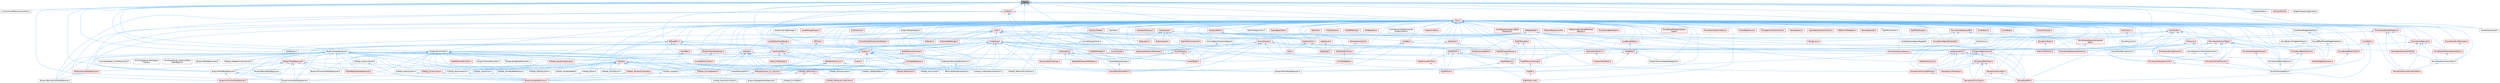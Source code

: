 digraph "Field.h"
{
 // INTERACTIVE_SVG=YES
 // LATEX_PDF_SIZE
  bgcolor="transparent";
  edge [fontname=Helvetica,fontsize=10,labelfontname=Helvetica,labelfontsize=10];
  node [fontname=Helvetica,fontsize=10,shape=box,height=0.2,width=0.4];
  Node1 [id="Node000001",label="Field.h",height=0.2,width=0.4,color="gray40", fillcolor="grey60", style="filled", fontcolor="black",tooltip=" "];
  Node1 -> Node2 [id="edge1_Node000001_Node000002",dir="back",color="steelblue1",style="solid",tooltip=" "];
  Node2 [id="Node000002",label="ArchiveScriptReferenceCollector.h",height=0.2,width=0.4,color="grey40", fillcolor="white", style="filled",URL="$dd/dc1/ArchiveScriptReferenceCollector_8h.html",tooltip=" "];
  Node1 -> Node3 [id="edge2_Node000001_Node000003",dir="back",color="steelblue1",style="solid",tooltip=" "];
  Node3 [id="Node000003",label="BlueprintActionFilter.h",height=0.2,width=0.4,color="grey40", fillcolor="white", style="filled",URL="$d5/d2a/BlueprintActionFilter_8h.html",tooltip=" "];
  Node3 -> Node4 [id="edge3_Node000003_Node000004",dir="back",color="steelblue1",style="solid",tooltip=" "];
  Node4 [id="Node000004",label="BlueprintActionMenuUtils.h",height=0.2,width=0.4,color="grey40", fillcolor="white", style="filled",URL="$d3/dad/BlueprintActionMenuUtils_8h.html",tooltip=" "];
  Node3 -> Node5 [id="edge4_Node000003_Node000005",dir="back",color="steelblue1",style="solid",tooltip=" "];
  Node5 [id="Node000005",label="BlueprintComponentNodeSpawner.h",height=0.2,width=0.4,color="grey40", fillcolor="white", style="filled",URL="$d2/d98/BlueprintComponentNodeSpawner_8h.html",tooltip=" "];
  Node3 -> Node6 [id="edge5_Node000003_Node000006",dir="back",color="steelblue1",style="solid",tooltip=" "];
  Node6 [id="Node000006",label="BlueprintDragDropMenuItem.h",height=0.2,width=0.4,color="grey40", fillcolor="white", style="filled",URL="$dc/deb/BlueprintDragDropMenuItem_8h.html",tooltip=" "];
  Node3 -> Node7 [id="edge6_Node000003_Node000007",dir="back",color="steelblue1",style="solid",tooltip=" "];
  Node7 [id="Node000007",label="BlueprintFunctionNodeSpawner.h",height=0.2,width=0.4,color="red", fillcolor="#FFF0F0", style="filled",URL="$d0/d59/BlueprintFunctionNodeSpawner_8h.html",tooltip=" "];
  Node3 -> Node9 [id="edge7_Node000003_Node000009",dir="back",color="steelblue1",style="solid",tooltip=" "];
  Node9 [id="Node000009",label="BlueprintNodeSpawner.h",height=0.2,width=0.4,color="red", fillcolor="#FFF0F0", style="filled",URL="$d1/de9/BlueprintNodeSpawner_8h.html",tooltip=" "];
  Node9 -> Node10 [id="edge8_Node000009_Node000010",dir="back",color="steelblue1",style="solid",tooltip=" "];
  Node10 [id="Node000010",label="BlueprintAssetNodeSpawner.h",height=0.2,width=0.4,color="grey40", fillcolor="white", style="filled",URL="$d2/d56/BlueprintAssetNodeSpawner_8h.html",tooltip=" "];
  Node9 -> Node11 [id="edge9_Node000009_Node000011",dir="back",color="steelblue1",style="solid",tooltip=" "];
  Node11 [id="Node000011",label="BlueprintBoundNodeSpawner.h",height=0.2,width=0.4,color="grey40", fillcolor="white", style="filled",URL="$d4/da4/BlueprintBoundNodeSpawner_8h.html",tooltip=" "];
  Node9 -> Node5 [id="edge10_Node000009_Node000005",dir="back",color="steelblue1",style="solid",tooltip=" "];
  Node9 -> Node12 [id="edge11_Node000009_Node000012",dir="back",color="steelblue1",style="solid",tooltip=" "];
  Node12 [id="Node000012",label="BlueprintEventNodeSpawner.h",height=0.2,width=0.4,color="red", fillcolor="#FFF0F0", style="filled",URL="$d4/dd3/BlueprintEventNodeSpawner_8h.html",tooltip=" "];
  Node12 -> Node14 [id="edge12_Node000012_Node000014",dir="back",color="steelblue1",style="solid",tooltip=" "];
  Node14 [id="Node000014",label="BlueprintBoundEventNodeSpawner.h",height=0.2,width=0.4,color="grey40", fillcolor="white", style="filled",URL="$dc/d31/BlueprintBoundEventNodeSpawner_8h.html",tooltip=" "];
  Node9 -> Node15 [id="edge13_Node000009_Node000015",dir="back",color="steelblue1",style="solid",tooltip=" "];
  Node15 [id="Node000015",label="BlueprintFieldNodeSpawner.h",height=0.2,width=0.4,color="grey40", fillcolor="white", style="filled",URL="$da/d70/BlueprintFieldNodeSpawner_8h.html",tooltip=" "];
  Node15 -> Node16 [id="edge14_Node000015_Node000016",dir="back",color="steelblue1",style="solid",tooltip=" "];
  Node16 [id="Node000016",label="BlueprintDelegateNodeSpawner.h",height=0.2,width=0.4,color="grey40", fillcolor="white", style="filled",URL="$dc/d16/BlueprintDelegateNodeSpawner_8h.html",tooltip=" "];
  Node15 -> Node7 [id="edge15_Node000015_Node000007",dir="back",color="steelblue1",style="solid",tooltip=" "];
  Node15 -> Node17 [id="edge16_Node000015_Node000017",dir="back",color="steelblue1",style="solid",tooltip=" "];
  Node17 [id="Node000017",label="BlueprintVariableNodeSpawner.h",height=0.2,width=0.4,color="grey40", fillcolor="white", style="filled",URL="$db/dba/BlueprintVariableNodeSpawner_8h.html",tooltip=" "];
  Node9 -> Node7 [id="edge17_Node000009_Node000007",dir="back",color="steelblue1",style="solid",tooltip=" "];
  Node9 -> Node17 [id="edge18_Node000009_Node000017",dir="back",color="steelblue1",style="solid",tooltip=" "];
  Node9 -> Node19 [id="edge19_Node000009_Node000019",dir="back",color="steelblue1",style="solid",tooltip=" "];
  Node19 [id="Node000019",label="RigVMEdGraphNodeSpawner.h",height=0.2,width=0.4,color="red", fillcolor="#FFF0F0", style="filled",URL="$d4/d8b/RigVMEdGraphNodeSpawner_8h.html",tooltip=" "];
  Node3 -> Node17 [id="edge20_Node000003_Node000017",dir="back",color="steelblue1",style="solid",tooltip=" "];
  Node3 -> Node27 [id="edge21_Node000003_Node000027",dir="back",color="steelblue1",style="solid",tooltip=" "];
  Node27 [id="Node000027",label="K2Node.h",height=0.2,width=0.4,color="red", fillcolor="#FFF0F0", style="filled",URL="$d5/d94/K2Node_8h.html",tooltip=" "];
  Node27 -> Node15 [id="edge22_Node000027_Node000015",dir="back",color="steelblue1",style="solid",tooltip=" "];
  Node27 -> Node119 [id="edge23_Node000027_Node000119",dir="back",color="steelblue1",style="solid",tooltip=" "];
  Node119 [id="Node000119",label="K2Node_AnimNodeReference.h",height=0.2,width=0.4,color="grey40", fillcolor="white", style="filled",URL="$d2/d81/K2Node__AnimNodeReference_8h.html",tooltip=" "];
  Node27 -> Node132 [id="edge24_Node000027_Node000132",dir="back",color="steelblue1",style="solid",tooltip=" "];
  Node132 [id="Node000132",label="K2Node_BitmaskLiteral.h",height=0.2,width=0.4,color="grey40", fillcolor="white", style="filled",URL="$dc/de6/K2Node__BitmaskLiteral_8h.html",tooltip=" "];
  Node27 -> Node134 [id="edge25_Node000027_Node000134",dir="back",color="steelblue1",style="solid",tooltip=" "];
  Node134 [id="Node000134",label="K2Node_CallFunction.h",height=0.2,width=0.4,color="red", fillcolor="#FFF0F0", style="filled",URL="$d5/d5f/K2Node__CallFunction_8h.html",tooltip=" "];
  Node134 -> Node137 [id="edge26_Node000134_Node000137",dir="back",color="steelblue1",style="solid",tooltip=" "];
  Node137 [id="Node000137",label="K2Node_AnimGetter.h",height=0.2,width=0.4,color="grey40", fillcolor="white", style="filled",URL="$dc/d9a/K2Node__AnimGetter_8h.html",tooltip=" "];
  Node134 -> Node144 [id="edge27_Node000134_Node000144",dir="back",color="steelblue1",style="solid",tooltip=" "];
  Node144 [id="Node000144",label="K2Node_GetInputAxisKeyValue.h",height=0.2,width=0.4,color="red", fillcolor="#FFF0F0", style="filled",URL="$d3/d5c/K2Node__GetInputAxisKeyValue_8h.html",tooltip=" "];
  Node134 -> Node146 [id="edge28_Node000134_Node000146",dir="back",color="steelblue1",style="solid",tooltip=" "];
  Node146 [id="Node000146",label="K2Node_GetInputAxisValue.h",height=0.2,width=0.4,color="grey40", fillcolor="white", style="filled",URL="$db/d9b/K2Node__GetInputAxisValue_8h.html",tooltip=" "];
  Node27 -> Node152 [id="edge29_Node000027_Node000152",dir="back",color="steelblue1",style="solid",tooltip=" "];
  Node152 [id="Node000152",label="K2Node_CastByteToEnum.h",height=0.2,width=0.4,color="grey40", fillcolor="white", style="filled",URL="$d7/dcf/K2Node__CastByteToEnum_8h.html",tooltip=" "];
  Node27 -> Node164 [id="edge30_Node000027_Node000164",dir="back",color="steelblue1",style="solid",tooltip=" "];
  Node164 [id="Node000164",label="K2Node_DynamicCast.h",height=0.2,width=0.4,color="red", fillcolor="#FFF0F0", style="filled",URL="$dc/d1c/K2Node__DynamicCast_8h.html",tooltip=" "];
  Node164 -> Node121 [id="edge31_Node000164_Node000121",dir="back",color="steelblue1",style="solid",tooltip=" "];
  Node121 [id="Node000121",label="BlueprintGraphDefinitions.h",height=0.2,width=0.4,color="red", fillcolor="#FFF0F0", style="filled",URL="$d7/d5e/BlueprintGraphDefinitions_8h.html",tooltip=" "];
  Node27 -> Node204 [id="edge32_Node000027_Node000204",dir="back",color="steelblue1",style="solid",tooltip=" "];
  Node204 [id="Node000204",label="K2Node_EnumLiteral.h",height=0.2,width=0.4,color="grey40", fillcolor="white", style="filled",URL="$d3/d1c/K2Node__EnumLiteral_8h.html",tooltip=" "];
  Node27 -> Node207 [id="edge33_Node000027_Node000207",dir="back",color="steelblue1",style="solid",tooltip=" "];
  Node207 [id="Node000207",label="K2Node_ForEachElementInEnum.h",height=0.2,width=0.4,color="grey40", fillcolor="white", style="filled",URL="$d2/d15/K2Node__ForEachElementInEnum_8h.html",tooltip=" "];
  Node27 -> Node210 [id="edge34_Node000027_Node000210",dir="back",color="steelblue1",style="solid",tooltip=" "];
  Node210 [id="Node000210",label="K2Node_GetArrayItem.h",height=0.2,width=0.4,color="grey40", fillcolor="white", style="filled",URL="$df/db6/K2Node__GetArrayItem_8h.html",tooltip=" "];
  Node210 -> Node121 [id="edge35_Node000210_Node000121",dir="back",color="steelblue1",style="solid",tooltip=" "];
  Node27 -> Node215 [id="edge36_Node000027_Node000215",dir="back",color="steelblue1",style="solid",tooltip=" "];
  Node215 [id="Node000215",label="K2Node_GetNumEnumEntries.h",height=0.2,width=0.4,color="grey40", fillcolor="white", style="filled",URL="$d6/d60/K2Node__GetNumEnumEntries_8h.html",tooltip=" "];
  Node27 -> Node217 [id="edge37_Node000027_Node000217",dir="back",color="steelblue1",style="solid",tooltip=" "];
  Node217 [id="Node000217",label="K2Node_GetSubsystem.h",height=0.2,width=0.4,color="grey40", fillcolor="white", style="filled",URL="$d6/d44/K2Node__GetSubsystem_8h.html",tooltip=" "];
  Node27 -> Node219 [id="edge38_Node000027_Node000219",dir="back",color="steelblue1",style="solid",tooltip=" "];
  Node219 [id="Node000219",label="K2Node_InputAction.h",height=0.2,width=0.4,color="grey40", fillcolor="white", style="filled",URL="$d7/d16/K2Node__InputAction_8h.html",tooltip=" "];
  Node219 -> Node121 [id="edge39_Node000219_Node000121",dir="back",color="steelblue1",style="solid",tooltip=" "];
  Node27 -> Node220 [id="edge40_Node000027_Node000220",dir="back",color="steelblue1",style="solid",tooltip=" "];
  Node220 [id="Node000220",label="K2Node_InputKey.h",height=0.2,width=0.4,color="grey40", fillcolor="white", style="filled",URL="$d2/dd5/K2Node__InputKey_8h.html",tooltip=" "];
  Node220 -> Node121 [id="edge41_Node000220_Node000121",dir="back",color="steelblue1",style="solid",tooltip=" "];
  Node27 -> Node200 [id="edge42_Node000027_Node000200",dir="back",color="steelblue1",style="solid",tooltip=" "];
  Node200 [id="Node000200",label="K2Node_MacroInstance.h",height=0.2,width=0.4,color="grey40", fillcolor="white", style="filled",URL="$d1/d45/K2Node__MacroInstance_8h.html",tooltip=" "];
  Node200 -> Node121 [id="edge43_Node000200_Node000121",dir="back",color="steelblue1",style="solid",tooltip=" "];
  Node27 -> Node234 [id="edge44_Node000027_Node000234",dir="back",color="steelblue1",style="solid",tooltip=" "];
  Node234 [id="Node000234",label="K2Node_Select.h",height=0.2,width=0.4,color="grey40", fillcolor="white", style="filled",URL="$d2/de5/K2Node__Select_8h.html",tooltip=" "];
  Node234 -> Node121 [id="edge45_Node000234_Node000121",dir="back",color="steelblue1",style="solid",tooltip=" "];
  Node27 -> Node241 [id="edge46_Node000027_Node000241",dir="back",color="steelblue1",style="solid",tooltip=" "];
  Node241 [id="Node000241",label="K2Node_StructOperation.h",height=0.2,width=0.4,color="red", fillcolor="#FFF0F0", style="filled",URL="$d1/d1c/K2Node__StructOperation_8h.html",tooltip=" "];
  Node27 -> Node243 [id="edge47_Node000027_Node000243",dir="back",color="steelblue1",style="solid",tooltip=" "];
  Node243 [id="Node000243",label="K2Node_SwitchEnum.h",height=0.2,width=0.4,color="grey40", fillcolor="white", style="filled",URL="$d1/df5/K2Node__SwitchEnum_8h.html",tooltip=" "];
  Node27 -> Node247 [id="edge48_Node000027_Node000247",dir="back",color="steelblue1",style="solid",tooltip=" "];
  Node247 [id="Node000247",label="K2Node_TemporaryVariable.h",height=0.2,width=0.4,color="red", fillcolor="#FFF0F0", style="filled",URL="$d1/d6a/K2Node__TemporaryVariable_8h.html",tooltip=" "];
  Node247 -> Node121 [id="edge49_Node000247_Node000121",dir="back",color="steelblue1",style="solid",tooltip=" "];
  Node27 -> Node255 [id="edge50_Node000027_Node000255",dir="back",color="steelblue1",style="solid",tooltip=" "];
  Node255 [id="Node000255",label="K2Node_VariableSetRef.h",height=0.2,width=0.4,color="grey40", fillcolor="white", style="filled",URL="$dc/de5/K2Node__VariableSetRef_8h.html",tooltip=" "];
  Node27 -> Node201 [id="edge51_Node000027_Node000201",dir="back",color="steelblue1",style="solid",tooltip=" "];
  Node201 [id="Node000201",label="UnrealEdSharedPCH.h",height=0.2,width=0.4,color="grey40", fillcolor="white", style="filled",URL="$d1/de6/UnrealEdSharedPCH_8h.html",tooltip=" "];
  Node3 -> Node137 [id="edge52_Node000003_Node000137",dir="back",color="steelblue1",style="solid",tooltip=" "];
  Node3 -> Node119 [id="edge53_Node000003_Node000119",dir="back",color="steelblue1",style="solid",tooltip=" "];
  Node3 -> Node134 [id="edge54_Node000003_Node000134",dir="back",color="steelblue1",style="solid",tooltip=" "];
  Node3 -> Node164 [id="edge55_Node000003_Node000164",dir="back",color="steelblue1",style="solid",tooltip=" "];
  Node3 -> Node210 [id="edge56_Node000003_Node000210",dir="back",color="steelblue1",style="solid",tooltip=" "];
  Node3 -> Node217 [id="edge57_Node000003_Node000217",dir="back",color="steelblue1",style="solid",tooltip=" "];
  Node3 -> Node200 [id="edge58_Node000003_Node000200",dir="back",color="steelblue1",style="solid",tooltip=" "];
  Node3 -> Node241 [id="edge59_Node000003_Node000241",dir="back",color="steelblue1",style="solid",tooltip=" "];
  Node3 -> Node255 [id="edge60_Node000003_Node000255",dir="back",color="steelblue1",style="solid",tooltip=" "];
  Node3 -> Node256 [id="edge61_Node000003_Node000256",dir="back",color="steelblue1",style="solid",tooltip=" "];
  Node256 [id="Node000256",label="RigVMActionMenuUtils.h",height=0.2,width=0.4,color="red", fillcolor="#FFF0F0", style="filled",URL="$dd/d72/RigVMActionMenuUtils_8h.html",tooltip=" "];
  Node3 -> Node19 [id="edge62_Node000003_Node000019",dir="back",color="steelblue1",style="solid",tooltip=" "];
  Node1 -> Node15 [id="edge63_Node000001_Node000015",dir="back",color="steelblue1",style="solid",tooltip=" "];
  Node1 -> Node257 [id="edge64_Node000001_Node000257",dir="back",color="steelblue1",style="solid",tooltip=" "];
  Node257 [id="Node000257",label="BlueprintNodeSignature.h",height=0.2,width=0.4,color="grey40", fillcolor="white", style="filled",URL="$d0/d2a/BlueprintNodeSignature_8h.html",tooltip=" "];
  Node257 -> Node35 [id="edge65_Node000257_Node000035",dir="back",color="steelblue1",style="solid",tooltip=" "];
  Node35 [id="Node000035",label="AnimGraphNode_AimOffsetLookAt.h",height=0.2,width=0.4,color="grey40", fillcolor="white", style="filled",URL="$d2/daa/AnimGraphNode__AimOffsetLookAt_8h.html",tooltip=" "];
  Node257 -> Node37 [id="edge66_Node000257_Node000037",dir="back",color="steelblue1",style="solid",tooltip=" "];
  Node37 [id="Node000037",label="AnimGraphNode_BlendSpace\lPlayer.h",height=0.2,width=0.4,color="grey40", fillcolor="white", style="filled",URL="$d2/d22/AnimGraphNode__BlendSpacePlayer_8h.html",tooltip=" "];
  Node257 -> Node38 [id="edge67_Node000257_Node000038",dir="back",color="steelblue1",style="solid",tooltip=" "];
  Node38 [id="Node000038",label="AnimGraphNode_RotationOffset\lBlendSpace.h",height=0.2,width=0.4,color="grey40", fillcolor="white", style="filled",URL="$dc/dd5/AnimGraphNode__RotationOffsetBlendSpace_8h.html",tooltip=" "];
  Node257 -> Node10 [id="edge68_Node000257_Node000010",dir="back",color="steelblue1",style="solid",tooltip=" "];
  Node257 -> Node14 [id="edge69_Node000257_Node000014",dir="back",color="steelblue1",style="solid",tooltip=" "];
  Node257 -> Node11 [id="edge70_Node000257_Node000011",dir="back",color="steelblue1",style="solid",tooltip=" "];
  Node257 -> Node5 [id="edge71_Node000257_Node000005",dir="back",color="steelblue1",style="solid",tooltip=" "];
  Node257 -> Node12 [id="edge72_Node000257_Node000012",dir="back",color="steelblue1",style="solid",tooltip=" "];
  Node257 -> Node15 [id="edge73_Node000257_Node000015",dir="back",color="steelblue1",style="solid",tooltip=" "];
  Node257 -> Node121 [id="edge74_Node000257_Node000121",dir="back",color="steelblue1",style="solid",tooltip=" "];
  Node257 -> Node9 [id="edge75_Node000257_Node000009",dir="back",color="steelblue1",style="solid",tooltip=" "];
  Node257 -> Node258 [id="edge76_Node000257_Node000258",dir="back",color="steelblue1",style="solid",tooltip=" "];
  Node258 [id="Node000258",label="BlueprintPaletteFavorites.h",height=0.2,width=0.4,color="grey40", fillcolor="white", style="filled",URL="$dd/d5a/BlueprintPaletteFavorites_8h.html",tooltip=" "];
  Node257 -> Node17 [id="edge77_Node000257_Node000017",dir="back",color="steelblue1",style="solid",tooltip=" "];
  Node257 -> Node27 [id="edge78_Node000257_Node000027",dir="back",color="steelblue1",style="solid",tooltip=" "];
  Node257 -> Node164 [id="edge79_Node000257_Node000164",dir="back",color="steelblue1",style="solid",tooltip=" "];
  Node257 -> Node210 [id="edge80_Node000257_Node000210",dir="back",color="steelblue1",style="solid",tooltip=" "];
  Node257 -> Node144 [id="edge81_Node000257_Node000144",dir="back",color="steelblue1",style="solid",tooltip=" "];
  Node257 -> Node146 [id="edge82_Node000257_Node000146",dir="back",color="steelblue1",style="solid",tooltip=" "];
  Node257 -> Node219 [id="edge83_Node000257_Node000219",dir="back",color="steelblue1",style="solid",tooltip=" "];
  Node257 -> Node188 [id="edge84_Node000257_Node000188",dir="back",color="steelblue1",style="solid",tooltip=" "];
  Node188 [id="Node000188",label="K2Node_InputAxisEvent.h",height=0.2,width=0.4,color="grey40", fillcolor="white", style="filled",URL="$d5/dd9/K2Node__InputAxisEvent_8h.html",tooltip=" "];
  Node188 -> Node121 [id="edge85_Node000188_Node000121",dir="back",color="steelblue1",style="solid",tooltip=" "];
  Node257 -> Node189 [id="edge86_Node000257_Node000189",dir="back",color="steelblue1",style="solid",tooltip=" "];
  Node189 [id="Node000189",label="K2Node_InputAxisKeyEvent.h",height=0.2,width=0.4,color="red", fillcolor="#FFF0F0", style="filled",URL="$d8/d36/K2Node__InputAxisKeyEvent_8h.html",tooltip=" "];
  Node257 -> Node220 [id="edge87_Node000257_Node000220",dir="back",color="steelblue1",style="solid",tooltip=" "];
  Node257 -> Node200 [id="edge88_Node000257_Node000200",dir="back",color="steelblue1",style="solid",tooltip=" "];
  Node257 -> Node247 [id="edge89_Node000257_Node000247",dir="back",color="steelblue1",style="solid",tooltip=" "];
  Node257 -> Node193 [id="edge90_Node000257_Node000193",dir="back",color="steelblue1",style="solid",tooltip=" "];
  Node193 [id="Node000193",label="K2Node_WidgetAnimationEvent.h",height=0.2,width=0.4,color="grey40", fillcolor="white", style="filled",URL="$da/d54/K2Node__WidgetAnimationEvent_8h.html",tooltip=" "];
  Node257 -> Node19 [id="edge91_Node000257_Node000019",dir="back",color="steelblue1",style="solid",tooltip=" "];
  Node257 -> Node201 [id="edge92_Node000257_Node000201",dir="back",color="steelblue1",style="solid",tooltip=" "];
  Node1 -> Node17 [id="edge93_Node000001_Node000017",dir="back",color="steelblue1",style="solid",tooltip=" "];
  Node1 -> Node259 [id="edge94_Node000001_Node000259",dir="back",color="steelblue1",style="solid",tooltip=" "];
  Node259 [id="Node000259",label="Class.h",height=0.2,width=0.4,color="red", fillcolor="#FFF0F0", style="filled",URL="$d4/d05/Class_8h.html",tooltip=" "];
  Node259 -> Node260 [id="edge95_Node000259_Node000260",dir="back",color="steelblue1",style="solid",tooltip=" "];
  Node260 [id="Node000260",label="ARFilter.h",height=0.2,width=0.4,color="red", fillcolor="#FFF0F0", style="filled",URL="$da/df2/ARFilter_8h.html",tooltip=" "];
  Node260 -> Node201 [id="edge96_Node000260_Node000201",dir="back",color="steelblue1",style="solid",tooltip=" "];
  Node259 -> Node372 [id="edge97_Node000259_Node000372",dir="back",color="steelblue1",style="solid",tooltip=" "];
  Node372 [id="Node000372",label="AnimNodeBase.h",height=0.2,width=0.4,color="red", fillcolor="#FFF0F0", style="filled",URL="$d9/dce/AnimNodeBase_8h.html",tooltip=" "];
  Node259 -> Node407 [id="edge98_Node000259_Node000407",dir="back",color="steelblue1",style="solid",tooltip=" "];
  Node407 [id="Node000407",label="ArchiveObjectPropertyMapper.h",height=0.2,width=0.4,color="grey40", fillcolor="white", style="filled",URL="$dc/d9a/ArchiveObjectPropertyMapper_8h.html",tooltip=" "];
  Node407 -> Node408 [id="edge99_Node000407_Node000408",dir="back",color="steelblue1",style="solid",tooltip=" "];
  Node408 [id="Node000408",label="CoreUObject.h",height=0.2,width=0.4,color="red", fillcolor="#FFF0F0", style="filled",URL="$d0/ded/CoreUObject_8h.html",tooltip=" "];
  Node259 -> Node414 [id="edge100_Node000259_Node000414",dir="back",color="steelblue1",style="solid",tooltip=" "];
  Node414 [id="Node000414",label="AssetBundleData.h",height=0.2,width=0.4,color="red", fillcolor="#FFF0F0", style="filled",URL="$df/d47/AssetBundleData_8h.html",tooltip=" "];
  Node414 -> Node415 [id="edge101_Node000414_Node000415",dir="back",color="steelblue1",style="solid",tooltip=" "];
  Node415 [id="Node000415",label="AssetData.h",height=0.2,width=0.4,color="red", fillcolor="#FFF0F0", style="filled",URL="$d9/d19/AssetData_8h.html",tooltip=" "];
  Node415 -> Node473 [id="edge102_Node000415_Node000473",dir="back",color="steelblue1",style="solid",tooltip=" "];
  Node473 [id="Node000473",label="AudioWidgetSubsystem.h",height=0.2,width=0.4,color="red", fillcolor="#FFF0F0", style="filled",URL="$de/d1b/AudioWidgetSubsystem_8h.html",tooltip=" "];
  Node415 -> Node475 [id="edge103_Node000415_Node000475",dir="back",color="steelblue1",style="solid",tooltip=" "];
  Node475 [id="Node000475",label="BlueprintActionDatabaseRegistrar.h",height=0.2,width=0.4,color="grey40", fillcolor="white", style="filled",URL="$d5/d5d/BlueprintActionDatabaseRegistrar_8h.html",tooltip=" "];
  Node415 -> Node10 [id="edge104_Node000415_Node000010",dir="back",color="steelblue1",style="solid",tooltip=" "];
  Node415 -> Node547 [id="edge105_Node000415_Node000547",dir="back",color="steelblue1",style="solid",tooltip=" "];
  Node547 [id="Node000547",label="EdGraphSchema_K2.h",height=0.2,width=0.4,color="red", fillcolor="#FFF0F0", style="filled",URL="$d0/dcf/EdGraphSchema__K2_8h.html",tooltip=" "];
  Node547 -> Node180 [id="edge106_Node000547_Node000180",dir="back",color="steelblue1",style="solid",tooltip=" "];
  Node180 [id="Node000180",label="BlueprintEditorUtils.h",height=0.2,width=0.4,color="red", fillcolor="#FFF0F0", style="filled",URL="$d7/d3d/BlueprintEditorUtils_8h.html",tooltip=" "];
  Node547 -> Node121 [id="edge107_Node000547_Node000121",dir="back",color="steelblue1",style="solid",tooltip=" "];
  Node547 -> Node550 [id="edge108_Node000547_Node000550",dir="back",color="steelblue1",style="solid",tooltip=" "];
  Node550 [id="Node000550",label="EdGraphSchema_K2_Actions.h",height=0.2,width=0.4,color="red", fillcolor="#FFF0F0", style="filled",URL="$d8/d9c/EdGraphSchema__K2__Actions_8h.html",tooltip=" "];
  Node550 -> Node121 [id="edge109_Node000550_Node000121",dir="back",color="steelblue1",style="solid",tooltip=" "];
  Node547 -> Node201 [id="edge110_Node000547_Node000201",dir="back",color="steelblue1",style="solid",tooltip=" "];
  Node259 -> Node1012 [id="edge111_Node000259_Node001012",dir="back",color="steelblue1",style="solid",tooltip=" "];
  Node1012 [id="Node001012",label="AssetCompilingManager.h",height=0.2,width=0.4,color="grey40", fillcolor="white", style="filled",URL="$d2/d23/AssetCompilingManager_8h.html",tooltip=" "];
  Node259 -> Node415 [id="edge112_Node000259_Node000415",dir="back",color="steelblue1",style="solid",tooltip=" "];
  Node259 -> Node1013 [id="edge113_Node000259_Node001013",dir="back",color="steelblue1",style="solid",tooltip=" "];
  Node1013 [id="Node001013",label="AssetManagerTypes.h",height=0.2,width=0.4,color="red", fillcolor="#FFF0F0", style="filled",URL="$d6/d98/AssetManagerTypes_8h.html",tooltip=" "];
  Node259 -> Node1015 [id="edge114_Node000259_Node001015",dir="back",color="steelblue1",style="solid",tooltip=" "];
  Node1015 [id="Node001015",label="Attenuation.h",height=0.2,width=0.4,color="red", fillcolor="#FFF0F0", style="filled",URL="$d3/d18/Attenuation_8h.html",tooltip=" "];
  Node259 -> Node1045 [id="edge115_Node000259_Node001045",dir="back",color="steelblue1",style="solid",tooltip=" "];
  Node1045 [id="Node001045",label="AttributesContainer.h",height=0.2,width=0.4,color="red", fillcolor="#FFF0F0", style="filled",URL="$d7/db7/AttributesContainer_8h.html",tooltip=" "];
  Node1045 -> Node1046 [id="edge116_Node001045_Node001046",dir="back",color="steelblue1",style="solid",tooltip=" "];
  Node1046 [id="Node001046",label="AttributesRuntime.h",height=0.2,width=0.4,color="red", fillcolor="#FFF0F0", style="filled",URL="$dc/dc1/AttributesRuntime_8h.html",tooltip=" "];
  Node1046 -> Node372 [id="edge117_Node001046_Node000372",dir="back",color="steelblue1",style="solid",tooltip=" "];
  Node259 -> Node1046 [id="edge118_Node000259_Node001046",dir="back",color="steelblue1",style="solid",tooltip=" "];
  Node259 -> Node1082 [id="edge119_Node000259_Node001082",dir="back",color="steelblue1",style="solid",tooltip=" "];
  Node1082 [id="Node001082",label="AudioPanelWidgetInterface.h",height=0.2,width=0.4,color="grey40", fillcolor="white", style="filled",URL="$da/d52/AudioPanelWidgetInterface_8h.html",tooltip=" "];
  Node1082 -> Node1083 [id="edge120_Node001082_Node001083",dir="back",color="steelblue1",style="solid",tooltip=" "];
  Node1083 [id="Node001083",label="SoundEffectPresetWidgetInterface.h",height=0.2,width=0.4,color="grey40", fillcolor="white", style="filled",URL="$dc/d31/SoundEffectPresetWidgetInterface_8h.html",tooltip=" "];
  Node1083 -> Node473 [id="edge121_Node001083_Node000473",dir="back",color="steelblue1",style="solid",tooltip=" "];
  Node259 -> Node1084 [id="edge122_Node000259_Node001084",dir="back",color="steelblue1",style="solid",tooltip=" "];
  Node1084 [id="Node001084",label="AudioVolume.h",height=0.2,width=0.4,color="red", fillcolor="#FFF0F0", style="filled",URL="$dd/dbb/AudioVolume_8h.html",tooltip=" "];
  Node259 -> Node473 [id="edge123_Node000259_Node000473",dir="back",color="steelblue1",style="solid",tooltip=" "];
  Node259 -> Node169 [id="edge124_Node000259_Node000169",dir="back",color="steelblue1",style="solid",tooltip=" "];
  Node169 [id="Node000169",label="BPVariableDragDropAction.h",height=0.2,width=0.4,color="grey40", fillcolor="white", style="filled",URL="$dd/d23/BPVariableDragDropAction_8h.html",tooltip=" "];
  Node259 -> Node1107 [id="edge125_Node000259_Node001107",dir="back",color="steelblue1",style="solid",tooltip=" "];
  Node1107 [id="Node001107",label="BehaviorTreeTypes.h",height=0.2,width=0.4,color="red", fillcolor="#FFF0F0", style="filled",URL="$db/d7c/BehaviorTreeTypes_8h.html",tooltip=" "];
  Node259 -> Node1174 [id="edge126_Node000259_Node001174",dir="back",color="steelblue1",style="solid",tooltip=" "];
  Node1174 [id="Node001174",label="Blueprint.h",height=0.2,width=0.4,color="red", fillcolor="#FFF0F0", style="filled",URL="$d8/d4d/Blueprint_8h.html",tooltip=" "];
  Node1174 -> Node169 [id="edge127_Node001174_Node000169",dir="back",color="steelblue1",style="solid",tooltip=" "];
  Node1174 -> Node722 [id="edge128_Node001174_Node000722",dir="back",color="steelblue1",style="solid",tooltip=" "];
  Node722 [id="Node000722",label="BlueprintEditorSettings.h",height=0.2,width=0.4,color="red", fillcolor="#FFF0F0", style="filled",URL="$d4/dbc/BlueprintEditorSettings_8h.html",tooltip=" "];
  Node1174 -> Node180 [id="edge129_Node001174_Node000180",dir="back",color="steelblue1",style="solid",tooltip=" "];
  Node1174 -> Node17 [id="edge130_Node001174_Node000017",dir="back",color="steelblue1",style="solid",tooltip=" "];
  Node1174 -> Node550 [id="edge131_Node001174_Node000550",dir="back",color="steelblue1",style="solid",tooltip=" "];
  Node1174 -> Node27 [id="edge132_Node001174_Node000027",dir="back",color="steelblue1",style="solid",tooltip=" "];
  Node1174 -> Node1197 [id="edge133_Node001174_Node001197",dir="back",color="steelblue1",style="solid",tooltip=" "];
  Node1197 [id="Node001197",label="KismetEditorUtilities.h",height=0.2,width=0.4,color="red", fillcolor="#FFF0F0", style="filled",URL="$d4/d72/KismetEditorUtilities_8h.html",tooltip=" "];
  Node1174 -> Node1201 [id="edge134_Node001174_Node001201",dir="back",color="steelblue1",style="solid",tooltip=" "];
  Node1201 [id="Node001201",label="MemberReference.h",height=0.2,width=0.4,color="red", fillcolor="#FFF0F0", style="filled",URL="$dc/d3d/MemberReference_8h.html",tooltip=" "];
  Node1201 -> Node134 [id="edge135_Node001201_Node000134",dir="back",color="steelblue1",style="solid",tooltip=" "];
  Node1174 -> Node173 [id="edge136_Node001174_Node000173",dir="back",color="steelblue1",style="solid",tooltip=" "];
  Node173 [id="Node000173",label="MyBlueprintItemDragDropAction.h",height=0.2,width=0.4,color="grey40", fillcolor="white", style="filled",URL="$da/d11/MyBlueprintItemDragDropAction_8h.html",tooltip=" "];
  Node173 -> Node169 [id="edge137_Node000173_Node000169",dir="back",color="steelblue1",style="solid",tooltip=" "];
  Node259 -> Node475 [id="edge138_Node000259_Node000475",dir="back",color="steelblue1",style="solid",tooltip=" "];
  Node259 -> Node3 [id="edge139_Node000259_Node000003",dir="back",color="steelblue1",style="solid",tooltip=" "];
  Node259 -> Node10 [id="edge140_Node000259_Node000010",dir="back",color="steelblue1",style="solid",tooltip=" "];
  Node259 -> Node722 [id="edge141_Node000259_Node000722",dir="back",color="steelblue1",style="solid",tooltip=" "];
  Node259 -> Node180 [id="edge142_Node000259_Node000180",dir="back",color="steelblue1",style="solid",tooltip=" "];
  Node259 -> Node12 [id="edge143_Node000259_Node000012",dir="back",color="steelblue1",style="solid",tooltip=" "];
  Node259 -> Node15 [id="edge144_Node000259_Node000015",dir="back",color="steelblue1",style="solid",tooltip=" "];
  Node259 -> Node7 [id="edge145_Node000259_Node000007",dir="back",color="steelblue1",style="solid",tooltip=" "];
  Node259 -> Node1224 [id="edge146_Node000259_Node001224",dir="back",color="steelblue1",style="solid",tooltip=" "];
  Node1224 [id="Node001224",label="BlueprintGeneratedClass.h",height=0.2,width=0.4,color="red", fillcolor="#FFF0F0", style="filled",URL="$d6/d77/BlueprintGeneratedClass_8h.html",tooltip=" "];
  Node1224 -> Node1197 [id="edge147_Node001224_Node001197",dir="back",color="steelblue1",style="solid",tooltip=" "];
  Node259 -> Node1227 [id="edge148_Node000259_Node001227",dir="back",color="steelblue1",style="solid",tooltip=" "];
  Node1227 [id="Node001227",label="BlueprintNodeHelpers.h",height=0.2,width=0.4,color="grey40", fillcolor="white", style="filled",URL="$df/d9b/BlueprintNodeHelpers_8h.html",tooltip=" "];
  Node259 -> Node1228 [id="edge149_Node000259_Node001228",dir="back",color="steelblue1",style="solid",tooltip=" "];
  Node1228 [id="Node001228",label="BodyInstance.h",height=0.2,width=0.4,color="red", fillcolor="#FFF0F0", style="filled",URL="$d3/d42/BodyInstance_8h.html",tooltip=" "];
  Node259 -> Node1205 [id="edge150_Node000259_Node001205",dir="back",color="steelblue1",style="solid",tooltip=" "];
  Node1205 [id="Node001205",label="BuiltInChannelEditors.h",height=0.2,width=0.4,color="grey40", fillcolor="white", style="filled",URL="$df/daf/BuiltInChannelEditors_8h.html",tooltip=" "];
  Node259 -> Node1519 [id="edge151_Node000259_Node001519",dir="back",color="steelblue1",style="solid",tooltip=" "];
  Node1519 [id="Node001519",label="Casts.h",height=0.2,width=0.4,color="red", fillcolor="#FFF0F0", style="filled",URL="$d4/d55/Casts_8h.html",tooltip=" "];
  Node1519 -> Node9 [id="edge152_Node001519_Node000009",dir="back",color="steelblue1",style="solid",tooltip=" "];
  Node1519 -> Node408 [id="edge153_Node001519_Node000408",dir="back",color="steelblue1",style="solid",tooltip=" "];
  Node1519 -> Node1527 [id="edge154_Node001519_Node001527",dir="back",color="steelblue1",style="solid",tooltip=" "];
  Node1527 [id="Node001527",label="CoreUObjectSharedPCH.h",height=0.2,width=0.4,color="red", fillcolor="#FFF0F0", style="filled",URL="$de/d2f/CoreUObjectSharedPCH_8h.html",tooltip=" "];
  Node1519 -> Node1529 [id="edge155_Node001519_Node001529",dir="back",color="steelblue1",style="solid",tooltip=" "];
  Node1529 [id="Node001529",label="EdGraph.h",height=0.2,width=0.4,color="red", fillcolor="#FFF0F0", style="filled",URL="$dd/dae/EdGraph_8h.html",tooltip=" "];
  Node1529 -> Node180 [id="edge156_Node001529_Node000180",dir="back",color="steelblue1",style="solid",tooltip=" "];
  Node1529 -> Node547 [id="edge157_Node001529_Node000547",dir="back",color="steelblue1",style="solid",tooltip=" "];
  Node1529 -> Node550 [id="edge158_Node001529_Node000550",dir="back",color="steelblue1",style="solid",tooltip=" "];
  Node1529 -> Node144 [id="edge159_Node001529_Node000144",dir="back",color="steelblue1",style="solid",tooltip=" "];
  Node1529 -> Node146 [id="edge160_Node001529_Node000146",dir="back",color="steelblue1",style="solid",tooltip=" "];
  Node1529 -> Node219 [id="edge161_Node001529_Node000219",dir="back",color="steelblue1",style="solid",tooltip=" "];
  Node1529 -> Node220 [id="edge162_Node001529_Node000220",dir="back",color="steelblue1",style="solid",tooltip=" "];
  Node1529 -> Node200 [id="edge163_Node001529_Node000200",dir="back",color="steelblue1",style="solid",tooltip=" "];
  Node1529 -> Node247 [id="edge164_Node001529_Node000247",dir="back",color="steelblue1",style="solid",tooltip=" "];
  Node1519 -> Node1545 [id="edge165_Node001519_Node001545",dir="back",color="steelblue1",style="solid",tooltip=" "];
  Node1545 [id="Node001545",label="EdGraphPin.h",height=0.2,width=0.4,color="red", fillcolor="#FFF0F0", style="filled",URL="$da/d52/EdGraphPin_8h.html",tooltip=" "];
  Node1545 -> Node1174 [id="edge166_Node001545_Node001174",dir="back",color="steelblue1",style="solid",tooltip=" "];
  Node1545 -> Node1224 [id="edge167_Node001545_Node001224",dir="back",color="steelblue1",style="solid",tooltip=" "];
  Node1545 -> Node17 [id="edge168_Node001545_Node000017",dir="back",color="steelblue1",style="solid",tooltip=" "];
  Node1545 -> Node547 [id="edge169_Node001545_Node000547",dir="back",color="steelblue1",style="solid",tooltip=" "];
  Node1545 -> Node550 [id="edge170_Node001545_Node000550",dir="back",color="steelblue1",style="solid",tooltip=" "];
  Node1545 -> Node200 [id="edge171_Node001545_Node000200",dir="back",color="steelblue1",style="solid",tooltip=" "];
  Node1545 -> Node234 [id="edge172_Node001545_Node000234",dir="back",color="steelblue1",style="solid",tooltip=" "];
  Node1545 -> Node243 [id="edge173_Node001545_Node000243",dir="back",color="steelblue1",style="solid",tooltip=" "];
  Node1545 -> Node247 [id="edge174_Node001545_Node000247",dir="back",color="steelblue1",style="solid",tooltip=" "];
  Node1519 -> Node550 [id="edge175_Node001519_Node000550",dir="back",color="steelblue1",style="solid",tooltip=" "];
  Node1519 -> Node3442 [id="edge176_Node001519_Node003442",dir="back",color="steelblue1",style="solid",tooltip=" "];
  Node3442 [id="Node003442",label="LiveLinkTypes.h",height=0.2,width=0.4,color="red", fillcolor="#FFF0F0", style="filled",URL="$d2/d4c/LiveLinkTypes_8h.html",tooltip=" "];
  Node1519 -> Node3482 [id="edge177_Node001519_Node003482",dir="back",color="steelblue1",style="solid",tooltip=" "];
  Node3482 [id="Node003482",label="MovieSceneEntitySystemGraphs.h",height=0.2,width=0.4,color="red", fillcolor="#FFF0F0", style="filled",URL="$dd/ded/MovieSceneEntitySystemGraphs_8h.html",tooltip=" "];
  Node1519 -> Node2843 [id="edge178_Node001519_Node002843",dir="back",color="steelblue1",style="solid",tooltip=" "];
  Node2843 [id="Node002843",label="RigVMMemoryStorage.h",height=0.2,width=0.4,color="red", fillcolor="#FFF0F0", style="filled",URL="$d1/dd5/RigVMMemoryStorage_8h.html",tooltip=" "];
  Node2843 -> Node594 [id="edge179_Node002843_Node000594",dir="back",color="steelblue1",style="solid",tooltip=" "];
  Node594 [id="Node000594",label="RigVM.h",height=0.2,width=0.4,color="red", fillcolor="#FFF0F0", style="filled",URL="$d0/d5e/RigVM_8h.html",tooltip=" "];
  Node594 -> Node644 [id="edge180_Node000594_Node000644",dir="back",color="steelblue1",style="solid",tooltip=" "];
  Node644 [id="Node000644",label="RigVMNativized.h",height=0.2,width=0.4,color="red", fillcolor="#FFF0F0", style="filled",URL="$df/d99/RigVMNativized_8h.html",tooltip=" "];
  Node1519 -> Node3485 [id="edge181_Node001519_Node003485",dir="back",color="steelblue1",style="solid",tooltip=" "];
  Node3485 [id="Node003485",label="RigVMUserWorkflow.h",height=0.2,width=0.4,color="red", fillcolor="#FFF0F0", style="filled",URL="$dd/dd0/RigVMUserWorkflow_8h.html",tooltip=" "];
  Node3485 -> Node668 [id="edge182_Node003485_Node000668",dir="back",color="steelblue1",style="solid",tooltip=" "];
  Node668 [id="Node000668",label="RigVMStruct.h",height=0.2,width=0.4,color="red", fillcolor="#FFF0F0", style="filled",URL="$de/dfb/RigVMStruct_8h.html",tooltip=" "];
  Node1519 -> Node2394 [id="edge183_Node001519_Node002394",dir="back",color="steelblue1",style="solid",tooltip=" "];
  Node2394 [id="Node002394",label="Selection.h",height=0.2,width=0.4,color="red", fillcolor="#FFF0F0", style="filled",URL="$d9/d60/Editor_2UnrealEd_2Public_2Selection_8h.html",tooltip=" "];
  Node1519 -> Node3279 [id="edge184_Node001519_Node003279",dir="back",color="steelblue1",style="solid",tooltip=" "];
  Node3279 [id="Node003279",label="SequencerKeyStructGenerator.h",height=0.2,width=0.4,color="red", fillcolor="#FFF0F0", style="filled",URL="$d1/df1/SequencerKeyStructGenerator_8h.html",tooltip=" "];
  Node1519 -> Node3606 [id="edge185_Node001519_Node003606",dir="back",color="steelblue1",style="solid",tooltip=" "];
  Node3606 [id="Node003606",label="StreamableManager.h",height=0.2,width=0.4,color="red", fillcolor="#FFF0F0", style="filled",URL="$d2/dd8/StreamableManager_8h.html",tooltip=" "];
  Node1519 -> Node3611 [id="edge186_Node001519_Node003611",dir="back",color="steelblue1",style="solid",tooltip=" "];
  Node3611 [id="Node003611",label="StructOnScope.h",height=0.2,width=0.4,color="red", fillcolor="#FFF0F0", style="filled",URL="$df/dbd/StructOnScope_8h.html",tooltip=" "];
  Node3611 -> Node1046 [id="edge187_Node003611_Node001046",dir="back",color="steelblue1",style="solid",tooltip=" "];
  Node3611 -> Node408 [id="edge188_Node003611_Node000408",dir="back",color="steelblue1",style="solid",tooltip=" "];
  Node3611 -> Node1527 [id="edge189_Node003611_Node001527",dir="back",color="steelblue1",style="solid",tooltip=" "];
  Node3611 -> Node3442 [id="edge190_Node003611_Node003442",dir="back",color="steelblue1",style="solid",tooltip=" "];
  Node3611 -> Node2170 [id="edge191_Node003611_Node002170",dir="back",color="steelblue1",style="solid",tooltip=" "];
  Node2170 [id="Node002170",label="MovieSceneEventSection.h",height=0.2,width=0.4,color="red", fillcolor="#FFF0F0", style="filled",URL="$d6/dc4/MovieSceneEventSection_8h.html",tooltip=" "];
  Node3611 -> Node1981 [id="edge192_Node003611_Node001981",dir="back",color="steelblue1",style="solid",tooltip=" "];
  Node1981 [id="Node001981",label="RigVMDispatchFactory.h",height=0.2,width=0.4,color="red", fillcolor="#FFF0F0", style="filled",URL="$de/d6b/RigVMDispatchFactory_8h.html",tooltip=" "];
  Node1981 -> Node1992 [id="edge193_Node001981_Node001992",dir="back",color="steelblue1",style="solid",tooltip=" "];
  Node1992 [id="Node001992",label="RigVMRegistry.h",height=0.2,width=0.4,color="red", fillcolor="#FFF0F0", style="filled",URL="$dc/d40/RigVMRegistry_8h.html",tooltip=" "];
  Node1992 -> Node594 [id="edge194_Node001992_Node000594",dir="back",color="steelblue1",style="solid",tooltip=" "];
  Node1992 -> Node668 [id="edge195_Node001992_Node000668",dir="back",color="steelblue1",style="solid",tooltip=" "];
  Node3611 -> Node3485 [id="edge196_Node003611_Node003485",dir="back",color="steelblue1",style="solid",tooltip=" "];
  Node3611 -> Node3279 [id="edge197_Node003611_Node003279",dir="back",color="steelblue1",style="solid",tooltip=" "];
  Node1519 -> Node2595 [id="edge198_Node001519_Node002595",dir="back",color="steelblue1",style="solid",tooltip=" "];
  Node2595 [id="Node002595",label="UnrealType.h",height=0.2,width=0.4,color="red", fillcolor="#FFF0F0", style="filled",URL="$d6/d2f/UnrealType_8h.html",tooltip=" "];
  Node2595 -> Node169 [id="edge199_Node002595_Node000169",dir="back",color="steelblue1",style="solid",tooltip=" "];
  Node2595 -> Node3 [id="edge200_Node002595_Node000003",dir="back",color="steelblue1",style="solid",tooltip=" "];
  Node2595 -> Node14 [id="edge201_Node002595_Node000014",dir="back",color="steelblue1",style="solid",tooltip=" "];
  Node2595 -> Node16 [id="edge202_Node002595_Node000016",dir="back",color="steelblue1",style="solid",tooltip=" "];
  Node2595 -> Node180 [id="edge203_Node002595_Node000180",dir="back",color="steelblue1",style="solid",tooltip=" "];
  Node2595 -> Node1224 [id="edge204_Node002595_Node001224",dir="back",color="steelblue1",style="solid",tooltip=" "];
  Node2595 -> Node17 [id="edge205_Node002595_Node000017",dir="back",color="steelblue1",style="solid",tooltip=" "];
  Node2595 -> Node408 [id="edge206_Node002595_Node000408",dir="back",color="steelblue1",style="solid",tooltip=" "];
  Node2595 -> Node1527 [id="edge207_Node002595_Node001527",dir="back",color="steelblue1",style="solid",tooltip=" "];
  Node2595 -> Node2808 [id="edge208_Node002595_Node002808",dir="back",color="steelblue1",style="solid",tooltip=" "];
  Node2808 [id="Node002808",label="DataTable.h",height=0.2,width=0.4,color="red", fillcolor="#FFF0F0", style="filled",URL="$d3/dba/DataTable_8h.html",tooltip=" "];
  Node2808 -> Node121 [id="edge209_Node002808_Node000121",dir="back",color="steelblue1",style="solid",tooltip=" "];
  Node2595 -> Node550 [id="edge210_Node002595_Node000550",dir="back",color="steelblue1",style="solid",tooltip=" "];
  Node2595 -> Node2841 [id="edge211_Node002595_Node002841",dir="back",color="steelblue1",style="solid",tooltip=" "];
  Node2841 [id="Node002841",label="EnumProperty.h",height=0.2,width=0.4,color="red", fillcolor="#FFF0F0", style="filled",URL="$de/d91/EnumProperty_8h.html",tooltip=" "];
  Node2841 -> Node408 [id="edge212_Node002841_Node000408",dir="back",color="steelblue1",style="solid",tooltip=" "];
  Node2841 -> Node2842 [id="edge213_Node002841_Node002842",dir="back",color="steelblue1",style="solid",tooltip=" "];
  Node2842 [id="Node002842",label="GeneratedCppIncludes.h",height=0.2,width=0.4,color="grey40", fillcolor="white", style="filled",URL="$d5/d24/GeneratedCppIncludes_8h.html",tooltip=" "];
  Node2842 -> Node1527 [id="edge214_Node002842_Node001527",dir="back",color="steelblue1",style="solid",tooltip=" "];
  Node2841 -> Node2843 [id="edge215_Node002841_Node002843",dir="back",color="steelblue1",style="solid",tooltip=" "];
  Node2841 -> Node2914 [id="edge216_Node002841_Node002914",dir="back",color="steelblue1",style="solid",tooltip=" "];
  Node2914 [id="Node002914",label="StateTreePropertyRefHelpers.h",height=0.2,width=0.4,color="red", fillcolor="#FFF0F0", style="filled",URL="$dd/da7/StateTreePropertyRefHelpers_8h.html",tooltip=" "];
  Node2595 -> Node2919 [id="edge217_Node002595_Node002919",dir="back",color="steelblue1",style="solid",tooltip=" "];
  Node2919 [id="Node002919",label="FastReferenceCollector.h",height=0.2,width=0.4,color="red", fillcolor="#FFF0F0", style="filled",URL="$dd/d44/FastReferenceCollector_8h.html",tooltip=" "];
  Node2595 -> Node2922 [id="edge218_Node002595_Node002922",dir="back",color="steelblue1",style="solid",tooltip=" "];
  Node2922 [id="Node002922",label="FieldIterator.h",height=0.2,width=0.4,color="grey40", fillcolor="white", style="filled",URL="$db/daa/FieldIterator_8h.html",tooltip=" "];
  Node2595 -> Node2923 [id="edge219_Node002595_Node002923",dir="back",color="steelblue1",style="solid",tooltip=" "];
  Node2923 [id="Node002923",label="FieldPathProperty.h",height=0.2,width=0.4,color="red", fillcolor="#FFF0F0", style="filled",URL="$d9/d38/FieldPathProperty_8h.html",tooltip=" "];
  Node2923 -> Node408 [id="edge220_Node002923_Node000408",dir="back",color="steelblue1",style="solid",tooltip=" "];
  Node2923 -> Node2842 [id="edge221_Node002923_Node002842",dir="back",color="steelblue1",style="solid",tooltip=" "];
  Node2595 -> Node2842 [id="edge222_Node002595_Node002842",dir="back",color="steelblue1",style="solid",tooltip=" "];
  Node2595 -> Node2928 [id="edge223_Node002595_Node002928",dir="back",color="steelblue1",style="solid",tooltip=" "];
  Node2928 [id="Node002928",label="IPropertyAccessEditor.h",height=0.2,width=0.4,color="red", fillcolor="#FFF0F0", style="filled",URL="$de/d40/IPropertyAccessEditor_8h.html",tooltip=" "];
  Node2595 -> Node241 [id="edge224_Node002595_Node000241",dir="back",color="steelblue1",style="solid",tooltip=" "];
  Node2595 -> Node2930 [id="edge225_Node002595_Node002930",dir="back",color="steelblue1",style="solid",tooltip=" "];
  Node2930 [id="Node002930",label="KeyPropertyParams.h",height=0.2,width=0.4,color="red", fillcolor="#FFF0F0", style="filled",URL="$d8/d86/KeyPropertyParams_8h.html",tooltip=" "];
  Node2930 -> Node2216 [id="edge226_Node002930_Node002216",dir="back",color="steelblue1",style="solid",tooltip=" "];
  Node2216 [id="Node002216",label="PropertyTrackEditor.h",height=0.2,width=0.4,color="red", fillcolor="#FFF0F0", style="filled",URL="$da/d9a/PropertyTrackEditor_8h.html",tooltip=" "];
  Node2595 -> Node1201 [id="edge227_Node002595_Node001201",dir="back",color="steelblue1",style="solid",tooltip=" "];
  Node2595 -> Node173 [id="edge228_Node002595_Node000173",dir="back",color="steelblue1",style="solid",tooltip=" "];
  Node2595 -> Node594 [id="edge229_Node002595_Node000594",dir="back",color="steelblue1",style="solid",tooltip=" "];
  Node2595 -> Node2843 [id="edge230_Node002595_Node002843",dir="back",color="steelblue1",style="solid",tooltip=" "];
  Node2595 -> Node3279 [id="edge231_Node002595_Node003279",dir="back",color="steelblue1",style="solid",tooltip=" "];
  Node2595 -> Node3436 [id="edge232_Node002595_Node003436",dir="back",color="steelblue1",style="solid",tooltip=" "];
  Node3436 [id="Node003436",label="TextProperty.h",height=0.2,width=0.4,color="red", fillcolor="#FFF0F0", style="filled",URL="$d5/d51/TextProperty_8h.html",tooltip=" "];
  Node3436 -> Node408 [id="edge233_Node003436_Node000408",dir="back",color="steelblue1",style="solid",tooltip=" "];
  Node3436 -> Node1527 [id="edge234_Node003436_Node001527",dir="back",color="steelblue1",style="solid",tooltip=" "];
  Node3436 -> Node2842 [id="edge235_Node003436_Node002842",dir="back",color="steelblue1",style="solid",tooltip=" "];
  Node3436 -> Node2914 [id="edge236_Node003436_Node002914",dir="back",color="steelblue1",style="solid",tooltip=" "];
  Node259 -> Node3627 [id="edge237_Node000259_Node003627",dir="back",color="steelblue1",style="solid",tooltip=" "];
  Node3627 [id="Node003627",label="ClassIconFinder.h",height=0.2,width=0.4,color="red", fillcolor="#FFF0F0", style="filled",URL="$dc/d62/ClassIconFinder_8h.html",tooltip=" "];
  Node259 -> Node3628 [id="edge238_Node000259_Node003628",dir="back",color="steelblue1",style="solid",tooltip=" "];
  Node3628 [id="Node003628",label="ClassTree.h",height=0.2,width=0.4,color="grey40", fillcolor="white", style="filled",URL="$d4/d0e/ClassTree_8h.html",tooltip=" "];
  Node259 -> Node3629 [id="edge239_Node000259_Node003629",dir="back",color="steelblue1",style="solid",tooltip=" "];
  Node3629 [id="Node003629",label="CompositeFont.h",height=0.2,width=0.4,color="red", fillcolor="#FFF0F0", style="filled",URL="$df/d09/CompositeFont_8h.html",tooltip=" "];
  Node3629 -> Node3630 [id="edge240_Node003629_Node003630",dir="back",color="steelblue1",style="solid",tooltip=" "];
  Node3630 [id="Node003630",label="Font.h",height=0.2,width=0.4,color="red", fillcolor="#FFF0F0", style="filled",URL="$d8/dd1/Font_8h.html",tooltip=" "];
  Node3629 -> Node3633 [id="edge241_Node003629_Node003633",dir="back",color="steelblue1",style="solid",tooltip=" "];
  Node3633 [id="Node003633",label="SlateFontInfo.h",height=0.2,width=0.4,color="red", fillcolor="#FFF0F0", style="filled",URL="$dc/dfb/SlateFontInfo_8h.html",tooltip=" "];
  Node3633 -> Node3630 [id="edge242_Node003633_Node003630",dir="back",color="steelblue1",style="solid",tooltip=" "];
  Node3633 -> Node4104 [id="edge243_Node003633_Node004104",dir="back",color="steelblue1",style="solid",tooltip=" "];
  Node4104 [id="Node004104",label="SlateTypes.h",height=0.2,width=0.4,color="red", fillcolor="#FFF0F0", style="filled",URL="$d2/d6f/SlateTypes_8h.html",tooltip=" "];
  Node3629 -> Node4104 [id="edge244_Node003629_Node004104",dir="back",color="steelblue1",style="solid",tooltip=" "];
  Node259 -> Node4148 [id="edge245_Node000259_Node004148",dir="back",color="steelblue1",style="solid",tooltip=" "];
  Node4148 [id="Node004148",label="ConstraintInstance.h",height=0.2,width=0.4,color="red", fillcolor="#FFF0F0", style="filled",URL="$d9/db0/ConstraintInstance_8h.html",tooltip=" "];
  Node259 -> Node4151 [id="edge246_Node000259_Node004151",dir="back",color="steelblue1",style="solid",tooltip=" "];
  Node4151 [id="Node004151",label="CoreNet.h",height=0.2,width=0.4,color="red", fillcolor="#FFF0F0", style="filled",URL="$da/d1a/CoreNet_8h.html",tooltip=" "];
  Node4151 -> Node408 [id="edge247_Node004151_Node000408",dir="back",color="steelblue1",style="solid",tooltip=" "];
  Node4151 -> Node1527 [id="edge248_Node004151_Node001527",dir="back",color="steelblue1",style="solid",tooltip=" "];
  Node4151 -> Node4160 [id="edge249_Node004151_Node004160",dir="back",color="steelblue1",style="solid",tooltip=" "];
  Node4160 [id="Node004160",label="NetSerialization.h",height=0.2,width=0.4,color="red", fillcolor="#FFF0F0", style="filled",URL="$d6/dc9/NetSerialization_8h.html",tooltip=" "];
  Node4160 -> Node1805 [id="edge250_Node004160_Node001805",dir="back",color="steelblue1",style="solid",tooltip=" "];
  Node1805 [id="Node001805",label="GameplayAbilitySpec.h",height=0.2,width=0.4,color="red", fillcolor="#FFF0F0", style="filled",URL="$dd/daf/GameplayAbilitySpec_8h.html",tooltip=" "];
  Node1805 -> Node1792 [id="edge251_Node001805_Node001792",dir="back",color="steelblue1",style="solid",tooltip=" "];
  Node1792 [id="Node001792",label="GameplayAbilityTypes.h",height=0.2,width=0.4,color="red", fillcolor="#FFF0F0", style="filled",URL="$d1/dd9/GameplayAbilityTypes_8h.html",tooltip=" "];
  Node1805 -> Node1807 [id="edge252_Node001805_Node001807",dir="back",color="steelblue1",style="solid",tooltip=" "];
  Node1807 [id="Node001807",label="GameplayEffect.h",height=0.2,width=0.4,color="red", fillcolor="#FFF0F0", style="filled",URL="$d4/d15/GameplayEffect_8h.html",tooltip=" "];
  Node4160 -> Node1791 [id="edge253_Node004160_Node001791",dir="back",color="steelblue1",style="solid",tooltip=" "];
  Node1791 [id="Node001791",label="GameplayAbilityTargetTypes.h",height=0.2,width=0.4,color="red", fillcolor="#FFF0F0", style="filled",URL="$d8/dd1/GameplayAbilityTargetTypes_8h.html",tooltip=" "];
  Node1791 -> Node1792 [id="edge254_Node001791_Node001792",dir="back",color="steelblue1",style="solid",tooltip=" "];
  Node4160 -> Node1819 [id="edge255_Node004160_Node001819",dir="back",color="steelblue1",style="solid",tooltip=" "];
  Node1819 [id="Node001819",label="GameplayCueInterface.h",height=0.2,width=0.4,color="red", fillcolor="#FFF0F0", style="filled",URL="$d3/d31/GameplayCueInterface_8h.html",tooltip=" "];
  Node4160 -> Node1807 [id="edge256_Node004160_Node001807",dir="back",color="steelblue1",style="solid",tooltip=" "];
  Node4160 -> Node1803 [id="edge257_Node004160_Node001803",dir="back",color="steelblue1",style="solid",tooltip=" "];
  Node1803 [id="Node001803",label="GameplayEffectTypes.h",height=0.2,width=0.4,color="red", fillcolor="#FFF0F0", style="filled",URL="$d7/d59/GameplayEffectTypes_8h.html",tooltip=" "];
  Node1803 -> Node1805 [id="edge258_Node001803_Node001805",dir="back",color="steelblue1",style="solid",tooltip=" "];
  Node1803 -> Node1791 [id="edge259_Node001803_Node001791",dir="back",color="steelblue1",style="solid",tooltip=" "];
  Node1803 -> Node1792 [id="edge260_Node001803_Node001792",dir="back",color="steelblue1",style="solid",tooltip=" "];
  Node1803 -> Node1819 [id="edge261_Node001803_Node001819",dir="back",color="steelblue1",style="solid",tooltip=" "];
  Node1803 -> Node1807 [id="edge262_Node001803_Node001807",dir="back",color="steelblue1",style="solid",tooltip=" "];
  Node4160 -> Node2434 [id="edge263_Node004160_Node002434",dir="back",color="steelblue1",style="solid",tooltip=" "];
  Node2434 [id="Node002434",label="RootMotionSource.h",height=0.2,width=0.4,color="red", fillcolor="#FFF0F0", style="filled",URL="$d2/dd0/RootMotionSource_8h.html",tooltip=" "];
  Node259 -> Node408 [id="edge264_Node000259_Node000408",dir="back",color="steelblue1",style="solid",tooltip=" "];
  Node259 -> Node1527 [id="edge265_Node000259_Node001527",dir="back",color="steelblue1",style="solid",tooltip=" "];
  Node259 -> Node4169 [id="edge266_Node000259_Node004169",dir="back",color="steelblue1",style="solid",tooltip=" "];
  Node4169 [id="Node004169",label="CurveTable.h",height=0.2,width=0.4,color="red", fillcolor="#FFF0F0", style="filled",URL="$db/def/CurveTable_8h.html",tooltip=" "];
  Node4169 -> Node1807 [id="edge267_Node004169_Node001807",dir="back",color="steelblue1",style="solid",tooltip=" "];
  Node259 -> Node2808 [id="edge268_Node000259_Node002808",dir="back",color="steelblue1",style="solid",tooltip=" "];
  Node259 -> Node1529 [id="edge269_Node000259_Node001529",dir="back",color="steelblue1",style="solid",tooltip=" "];
  Node259 -> Node1545 [id="edge270_Node000259_Node001545",dir="back",color="steelblue1",style="solid",tooltip=" "];
  Node259 -> Node547 [id="edge271_Node000259_Node000547",dir="back",color="steelblue1",style="solid",tooltip=" "];
  Node259 -> Node550 [id="edge272_Node000259_Node000550",dir="back",color="steelblue1",style="solid",tooltip=" "];
  Node259 -> Node4174 [id="edge273_Node000259_Node004174",dir="back",color="steelblue1",style="solid",tooltip=" "];
  Node4174 [id="Node004174",label="EditorCategoryUtils.h",height=0.2,width=0.4,color="grey40", fillcolor="white", style="filled",URL="$d9/d6e/EditorCategoryUtils_8h.html",tooltip=" "];
  Node259 -> Node4175 [id="edge274_Node000259_Node004175",dir="back",color="steelblue1",style="solid",tooltip=" "];
  Node4175 [id="Node004175",label="EngineBaseTypes.h",height=0.2,width=0.4,color="red", fillcolor="#FFF0F0", style="filled",URL="$d6/d1a/EngineBaseTypes_8h.html",tooltip=" "];
  Node259 -> Node4251 [id="edge275_Node000259_Node004251",dir="back",color="steelblue1",style="solid",tooltip=" "];
  Node4251 [id="Node004251",label="EngineTypes.h",height=0.2,width=0.4,color="red", fillcolor="#FFF0F0", style="filled",URL="$df/dcf/EngineTypes_8h.html",tooltip=" "];
  Node4251 -> Node372 [id="edge276_Node004251_Node000372",dir="back",color="steelblue1",style="solid",tooltip=" "];
  Node4251 -> Node1015 [id="edge277_Node004251_Node001015",dir="back",color="steelblue1",style="solid",tooltip=" "];
  Node4251 -> Node1174 [id="edge278_Node004251_Node001174",dir="back",color="steelblue1",style="solid",tooltip=" "];
  Node4251 -> Node1228 [id="edge279_Node004251_Node001228",dir="back",color="steelblue1",style="solid",tooltip=" "];
  Node4251 -> Node1791 [id="edge280_Node004251_Node001791",dir="back",color="steelblue1",style="solid",tooltip=" "];
  Node4251 -> Node1807 [id="edge281_Node004251_Node001807",dir="back",color="steelblue1",style="solid",tooltip=" "];
  Node4251 -> Node1417 [id="edge282_Node004251_Node001417",dir="back",color="steelblue1",style="solid",tooltip=" "];
  Node1417 [id="Node001417",label="StaticMeshComponent.h",height=0.2,width=0.4,color="red", fillcolor="#FFF0F0", style="filled",URL="$da/daf/StaticMeshComponent_8h.html",tooltip=" "];
  Node259 -> Node4410 [id="edge283_Node000259_Node004410",dir="back",color="steelblue1",style="solid",tooltip=" "];
  Node4410 [id="Node004410",label="Events.h",height=0.2,width=0.4,color="red", fillcolor="#FFF0F0", style="filled",URL="$d0/dbb/Events_8h.html",tooltip=" "];
  Node259 -> Node4443 [id="edge284_Node000259_Node004443",dir="back",color="steelblue1",style="solid",tooltip=" "];
  Node4443 [id="Node004443",label="Factories.h",height=0.2,width=0.4,color="red", fillcolor="#FFF0F0", style="filled",URL="$d2/d18/Factories_8h.html",tooltip=" "];
  Node259 -> Node2919 [id="edge285_Node000259_Node002919",dir="back",color="steelblue1",style="solid",tooltip=" "];
  Node259 -> Node4444 [id="edge286_Node000259_Node004444",dir="back",color="steelblue1",style="solid",tooltip=" "];
  Node4444 [id="Node004444",label="FlowDirection.h",height=0.2,width=0.4,color="red", fillcolor="#FFF0F0", style="filled",URL="$da/d12/FlowDirection_8h.html",tooltip=" "];
  Node259 -> Node3630 [id="edge287_Node000259_Node003630",dir="back",color="steelblue1",style="solid",tooltip=" "];
  Node259 -> Node4445 [id="edge288_Node000259_Node004445",dir="back",color="steelblue1",style="solid",tooltip=" "];
  Node4445 [id="Node004445",label="FontSdfSettings.h",height=0.2,width=0.4,color="red", fillcolor="#FFF0F0", style="filled",URL="$d1/dbc/FontSdfSettings_8h.html",tooltip=" "];
  Node259 -> Node4447 [id="edge289_Node000259_Node004447",dir="back",color="steelblue1",style="solid",tooltip=" "];
  Node4447 [id="Node004447",label="GCObjectInfo.h",height=0.2,width=0.4,color="red", fillcolor="#FFF0F0", style="filled",URL="$d3/d0f/GCObjectInfo_8h.html",tooltip=" "];
  Node259 -> Node1805 [id="edge290_Node000259_Node001805",dir="back",color="steelblue1",style="solid",tooltip=" "];
  Node259 -> Node1791 [id="edge291_Node000259_Node001791",dir="back",color="steelblue1",style="solid",tooltip=" "];
  Node259 -> Node1792 [id="edge292_Node000259_Node001792",dir="back",color="steelblue1",style="solid",tooltip=" "];
  Node259 -> Node1819 [id="edge293_Node000259_Node001819",dir="back",color="steelblue1",style="solid",tooltip=" "];
  Node259 -> Node1807 [id="edge294_Node000259_Node001807",dir="back",color="steelblue1",style="solid",tooltip=" "];
  Node259 -> Node1803 [id="edge295_Node000259_Node001803",dir="back",color="steelblue1",style="solid",tooltip=" "];
  Node259 -> Node4448 [id="edge296_Node000259_Node004448",dir="back",color="steelblue1",style="solid",tooltip=" "];
  Node4448 [id="Node004448",label="GameplayTagContainer.h",height=0.2,width=0.4,color="red", fillcolor="#FFF0F0", style="filled",URL="$d1/d5c/GameplayTagContainer_8h.html",tooltip=" "];
  Node4448 -> Node1791 [id="edge297_Node004448_Node001791",dir="back",color="steelblue1",style="solid",tooltip=" "];
  Node4448 -> Node1792 [id="edge298_Node004448_Node001792",dir="back",color="steelblue1",style="solid",tooltip=" "];
  Node4448 -> Node1819 [id="edge299_Node004448_Node001819",dir="back",color="steelblue1",style="solid",tooltip=" "];
  Node4448 -> Node1807 [id="edge300_Node004448_Node001807",dir="back",color="steelblue1",style="solid",tooltip=" "];
  Node4448 -> Node1803 [id="edge301_Node004448_Node001803",dir="back",color="steelblue1",style="solid",tooltip=" "];
  Node259 -> Node2842 [id="edge302_Node000259_Node002842",dir="back",color="steelblue1",style="solid",tooltip=" "];
  Node259 -> Node4476 [id="edge303_Node000259_Node004476",dir="back",color="steelblue1",style="solid",tooltip=" "];
  Node4476 [id="Node004476",label="IAnimBlueprintNodeOverride\lAssetsContext.h",height=0.2,width=0.4,color="grey40", fillcolor="white", style="filled",URL="$d8/dc6/IAnimBlueprintNodeOverrideAssetsContext_8h.html",tooltip=" "];
  Node259 -> Node4477 [id="edge304_Node000259_Node004477",dir="back",color="steelblue1",style="solid",tooltip=" "];
  Node4477 [id="Node004477",label="InputCoreTypes.h",height=0.2,width=0.4,color="red", fillcolor="#FFF0F0", style="filled",URL="$de/d34/InputCoreTypes_8h.html",tooltip=" "];
  Node4477 -> Node1107 [id="edge305_Node004477_Node001107",dir="back",color="steelblue1",style="solid",tooltip=" "];
  Node4477 -> Node4410 [id="edge306_Node004477_Node004410",dir="back",color="steelblue1",style="solid",tooltip=" "];
  Node4477 -> Node144 [id="edge307_Node004477_Node000144",dir="back",color="steelblue1",style="solid",tooltip=" "];
  Node4477 -> Node189 [id="edge308_Node004477_Node000189",dir="back",color="steelblue1",style="solid",tooltip=" "];
  Node4477 -> Node220 [id="edge309_Node004477_Node000220",dir="back",color="steelblue1",style="solid",tooltip=" "];
  Node259 -> Node4555 [id="edge310_Node000259_Node004555",dir="back",color="steelblue1",style="solid",tooltip=" "];
  Node4555 [id="Node004555",label="InteractiveTool.h",height=0.2,width=0.4,color="red", fillcolor="#FFF0F0", style="filled",URL="$d5/d55/InteractiveTool_8h.html",tooltip=" "];
  Node259 -> Node132 [id="edge311_Node000259_Node000132",dir="back",color="steelblue1",style="solid",tooltip=" "];
  Node259 -> Node134 [id="edge312_Node000259_Node000134",dir="back",color="steelblue1",style="solid",tooltip=" "];
  Node259 -> Node152 [id="edge313_Node000259_Node000152",dir="back",color="steelblue1",style="solid",tooltip=" "];
  Node259 -> Node204 [id="edge314_Node000259_Node000204",dir="back",color="steelblue1",style="solid",tooltip=" "];
  Node259 -> Node207 [id="edge315_Node000259_Node000207",dir="back",color="steelblue1",style="solid",tooltip=" "];
  Node259 -> Node215 [id="edge316_Node000259_Node000215",dir="back",color="steelblue1",style="solid",tooltip=" "];
  Node259 -> Node234 [id="edge317_Node000259_Node000234",dir="back",color="steelblue1",style="solid",tooltip=" "];
  Node259 -> Node241 [id="edge318_Node000259_Node000241",dir="back",color="steelblue1",style="solid",tooltip=" "];
  Node259 -> Node243 [id="edge319_Node000259_Node000243",dir="back",color="steelblue1",style="solid",tooltip=" "];
  Node259 -> Node4602 [id="edge320_Node000259_Node004602",dir="back",color="steelblue1",style="solid",tooltip=" "];
  Node4602 [id="Node004602",label="KeyHandle.h",height=0.2,width=0.4,color="red", fillcolor="#FFF0F0", style="filled",URL="$da/d21/KeyHandle_8h.html",tooltip=" "];
  Node4602 -> Node4642 [id="edge321_Node004602_Node004642",dir="back",color="steelblue1",style="solid",tooltip=" "];
  Node4642 [id="Node004642",label="MovieSceneChannelData.h",height=0.2,width=0.4,color="red", fillcolor="#FFF0F0", style="filled",URL="$d1/da4/MovieSceneChannelData_8h.html",tooltip=" "];
  Node4642 -> Node3241 [id="edge322_Node004642_Node003241",dir="back",color="steelblue1",style="solid",tooltip=" "];
  Node3241 [id="Node003241",label="MovieSceneBoolChannel.h",height=0.2,width=0.4,color="red", fillcolor="#FFF0F0", style="filled",URL="$d9/d66/MovieSceneBoolChannel_8h.html",tooltip=" "];
  Node3241 -> Node1205 [id="edge323_Node003241_Node001205",dir="back",color="steelblue1",style="solid",tooltip=" "];
  Node4642 -> Node3246 [id="edge324_Node004642_Node003246",dir="back",color="steelblue1",style="solid",tooltip=" "];
  Node3246 [id="Node003246",label="MovieSceneByteChannel.h",height=0.2,width=0.4,color="red", fillcolor="#FFF0F0", style="filled",URL="$d2/dda/MovieSceneByteChannel_8h.html",tooltip=" "];
  Node3246 -> Node1205 [id="edge325_Node003246_Node001205",dir="back",color="steelblue1",style="solid",tooltip=" "];
  Node3246 -> Node3249 [id="edge326_Node003246_Node003249",dir="back",color="steelblue1",style="solid",tooltip=" "];
  Node3249 [id="Node003249",label="MovieSceneParticleSection.h",height=0.2,width=0.4,color="grey40", fillcolor="white", style="filled",URL="$d4/ddc/MovieSceneParticleSection_8h.html",tooltip=" "];
  Node3249 -> Node1205 [id="edge327_Node003249_Node001205",dir="back",color="steelblue1",style="solid",tooltip=" "];
  Node4642 -> Node3257 [id="edge328_Node004642_Node003257",dir="back",color="steelblue1",style="solid",tooltip=" "];
  Node3257 [id="Node003257",label="MovieSceneCurveChannelCommon.h",height=0.2,width=0.4,color="grey40", fillcolor="white", style="filled",URL="$d2/db2/MovieSceneCurveChannelCommon_8h.html",tooltip=" "];
  Node3257 -> Node3258 [id="edge329_Node003257_Node003258",dir="back",color="steelblue1",style="solid",tooltip=" "];
  Node3258 [id="Node003258",label="MovieSceneDoubleChannel.h",height=0.2,width=0.4,color="red", fillcolor="#FFF0F0", style="filled",URL="$d3/d7d/MovieSceneDoubleChannel_8h.html",tooltip=" "];
  Node3258 -> Node1205 [id="edge330_Node003258_Node001205",dir="back",color="steelblue1",style="solid",tooltip=" "];
  Node3257 -> Node3268 [id="edge331_Node003257_Node003268",dir="back",color="steelblue1",style="solid",tooltip=" "];
  Node3268 [id="Node003268",label="MovieSceneFloatChannel.h",height=0.2,width=0.4,color="red", fillcolor="#FFF0F0", style="filled",URL="$d9/d9e/MovieSceneFloatChannel_8h.html",tooltip=" "];
  Node3268 -> Node1205 [id="edge332_Node003268_Node001205",dir="back",color="steelblue1",style="solid",tooltip=" "];
  Node4642 -> Node3258 [id="edge333_Node004642_Node003258",dir="back",color="steelblue1",style="solid",tooltip=" "];
  Node4642 -> Node2170 [id="edge334_Node004642_Node002170",dir="back",color="steelblue1",style="solid",tooltip=" "];
  Node4642 -> Node3268 [id="edge335_Node004642_Node003268",dir="back",color="steelblue1",style="solid",tooltip=" "];
  Node4642 -> Node3275 [id="edge336_Node004642_Node003275",dir="back",color="steelblue1",style="solid",tooltip=" "];
  Node3275 [id="Node003275",label="MovieSceneIntegerChannel.h",height=0.2,width=0.4,color="red", fillcolor="#FFF0F0", style="filled",URL="$de/d6a/MovieSceneIntegerChannel_8h.html",tooltip=" "];
  Node3275 -> Node1205 [id="edge337_Node003275_Node001205",dir="back",color="steelblue1",style="solid",tooltip=" "];
  Node4642 -> Node3249 [id="edge338_Node004642_Node003249",dir="back",color="steelblue1",style="solid",tooltip=" "];
  Node4642 -> Node3283 [id="edge339_Node004642_Node003283",dir="back",color="steelblue1",style="solid",tooltip=" "];
  Node3283 [id="Node003283",label="MovieSceneStringChannel.h",height=0.2,width=0.4,color="red", fillcolor="#FFF0F0", style="filled",URL="$d3/de2/MovieSceneStringChannel_8h.html",tooltip=" "];
  Node4642 -> Node3279 [id="edge340_Node004642_Node003279",dir="back",color="steelblue1",style="solid",tooltip=" "];
  Node4602 -> Node3258 [id="edge341_Node004602_Node003258",dir="back",color="steelblue1",style="solid",tooltip=" "];
  Node4602 -> Node2170 [id="edge342_Node004602_Node002170",dir="back",color="steelblue1",style="solid",tooltip=" "];
  Node4602 -> Node3268 [id="edge343_Node004602_Node003268",dir="back",color="steelblue1",style="solid",tooltip=" "];
  Node4602 -> Node3249 [id="edge344_Node004602_Node003249",dir="back",color="steelblue1",style="solid",tooltip=" "];
  Node4602 -> Node4625 [id="edge345_Node004602_Node004625",dir="back",color="steelblue1",style="solid",tooltip=" "];
  Node4625 [id="Node004625",label="NameCurve.h",height=0.2,width=0.4,color="grey40", fillcolor="white", style="filled",URL="$db/d1e/NameCurve_8h.html",tooltip=" "];
  Node4625 -> Node2170 [id="edge346_Node004625_Node002170",dir="back",color="steelblue1",style="solid",tooltip=" "];
  Node4602 -> Node4628 [id="edge347_Node004602_Node004628",dir="back",color="steelblue1",style="solid",tooltip=" "];
  Node4628 [id="Node004628",label="RichCurve.h",height=0.2,width=0.4,color="red", fillcolor="#FFF0F0", style="filled",URL="$d2/d61/RichCurve_8h.html",tooltip=" "];
  Node4628 -> Node3257 [id="edge348_Node004628_Node003257",dir="back",color="steelblue1",style="solid",tooltip=" "];
  Node4628 -> Node3258 [id="edge349_Node004628_Node003258",dir="back",color="steelblue1",style="solid",tooltip=" "];
  Node4628 -> Node4637 [id="edge350_Node004628_Node004637",dir="back",color="steelblue1",style="solid",tooltip=" "];
  Node4637 [id="Node004637",label="MovieSceneEasingCurves.h",height=0.2,width=0.4,color="grey40", fillcolor="white", style="filled",URL="$d3/db8/MovieSceneEasingCurves_8h.html",tooltip=" "];
  Node4628 -> Node3268 [id="edge351_Node004628_Node003268",dir="back",color="steelblue1",style="solid",tooltip=" "];
  Node4602 -> Node3279 [id="edge352_Node004602_Node003279",dir="back",color="steelblue1",style="solid",tooltip=" "];
  Node4602 -> Node4640 [id="edge353_Node004602_Node004640",dir="back",color="steelblue1",style="solid",tooltip=" "];
  Node4640 [id="Node004640",label="StringCurve.h",height=0.2,width=0.4,color="red", fillcolor="#FFF0F0", style="filled",URL="$db/d1b/StringCurve_8h.html",tooltip=" "];
  Node259 -> Node2396 [id="edge354_Node000259_Node002396",dir="back",color="steelblue1",style="solid",tooltip=" "];
  Node2396 [id="Node002396",label="KismetDebugUtilities.h",height=0.2,width=0.4,color="grey40", fillcolor="white", style="filled",URL="$d6/dcf/KismetDebugUtilities_8h.html",tooltip=" "];
  Node2396 -> Node722 [id="edge355_Node002396_Node000722",dir="back",color="steelblue1",style="solid",tooltip=" "];
  Node259 -> Node1197 [id="edge356_Node000259_Node001197",dir="back",color="steelblue1",style="solid",tooltip=" "];
  Node259 -> Node3417 [id="edge357_Node000259_Node003417",dir="back",color="steelblue1",style="solid",tooltip=" "];
  Node3417 [id="Node003417",label="LevelEditorPlaySettings.h",height=0.2,width=0.4,color="red", fillcolor="#FFF0F0", style="filled",URL="$d4/d3b/LevelEditorPlaySettings_8h.html",tooltip=" "];
  Node3417 -> Node201 [id="edge358_Node003417_Node000201",dir="back",color="steelblue1",style="solid",tooltip=" "];
  Node259 -> Node2592 [id="edge359_Node000259_Node002592",dir="back",color="steelblue1",style="solid",tooltip=" "];
  Node2592 [id="Node002592",label="LevelSequenceLegacyObject\lReference.h",height=0.2,width=0.4,color="red", fillcolor="#FFF0F0", style="filled",URL="$d1/de7/LevelSequenceLegacyObjectReference_8h.html",tooltip=" "];
  Node259 -> Node4645 [id="edge360_Node000259_Node004645",dir="back",color="steelblue1",style="solid",tooltip=" "];
  Node4645 [id="Node004645",label="LevelSequenceSpawnRegister.h",height=0.2,width=0.4,color="grey40", fillcolor="white", style="filled",URL="$de/d94/LevelSequenceSpawnRegister_8h.html",tooltip=" "];
  Node259 -> Node3442 [id="edge361_Node000259_Node003442",dir="back",color="steelblue1",style="solid",tooltip=" "];
  Node259 -> Node4646 [id="edge362_Node000259_Node004646",dir="back",color="steelblue1",style="solid",tooltip=" "];
  Node4646 [id="Node004646",label="MaterialExpressionIO.h",height=0.2,width=0.4,color="red", fillcolor="#FFF0F0", style="filled",URL="$dc/d9a/MaterialExpressionIO_8h.html",tooltip=" "];
  Node259 -> Node1201 [id="edge363_Node000259_Node001201",dir="back",color="steelblue1",style="solid",tooltip=" "];
  Node259 -> Node351 [id="edge364_Node000259_Node000351",dir="back",color="steelblue1",style="solid",tooltip=" "];
  Node351 [id="Node000351",label="MetasoundFrontendDataType\lRegistry.h",height=0.2,width=0.4,color="red", fillcolor="#FFF0F0", style="filled",URL="$d3/d48/MetasoundFrontendDataTypeRegistry_8h.html",tooltip=" "];
  Node259 -> Node4647 [id="edge365_Node000259_Node004647",dir="back",color="steelblue1",style="solid",tooltip=" "];
  Node4647 [id="Node004647",label="MovieSceneBlendType.h",height=0.2,width=0.4,color="red", fillcolor="#FFF0F0", style="filled",URL="$d9/d2d/MovieSceneBlendType_8h.html",tooltip=" "];
  Node259 -> Node3241 [id="edge366_Node000259_Node003241",dir="back",color="steelblue1",style="solid",tooltip=" "];
  Node259 -> Node3246 [id="edge367_Node000259_Node003246",dir="back",color="steelblue1",style="solid",tooltip=" "];
  Node259 -> Node4642 [id="edge368_Node000259_Node004642",dir="back",color="steelblue1",style="solid",tooltip=" "];
  Node259 -> Node3257 [id="edge369_Node000259_Node003257",dir="back",color="steelblue1",style="solid",tooltip=" "];
  Node259 -> Node3258 [id="edge370_Node000259_Node003258",dir="back",color="steelblue1",style="solid",tooltip=" "];
  Node259 -> Node4637 [id="edge371_Node000259_Node004637",dir="back",color="steelblue1",style="solid",tooltip=" "];
  Node259 -> Node3482 [id="edge372_Node000259_Node003482",dir="back",color="steelblue1",style="solid",tooltip=" "];
  Node259 -> Node2262 [id="edge373_Node000259_Node002262",dir="back",color="steelblue1",style="solid",tooltip=" "];
  Node2262 [id="Node002262",label="MovieSceneEvalTemplate.h",height=0.2,width=0.4,color="red", fillcolor="#FFF0F0", style="filled",URL="$d2/d6c/MovieSceneEvalTemplate_8h.html",tooltip=" "];
  Node2262 -> Node2270 [id="edge374_Node002262_Node002270",dir="back",color="steelblue1",style="solid",tooltip=" "];
  Node2270 [id="Node002270",label="MovieSceneEvaluationTrack.h",height=0.2,width=0.4,color="grey40", fillcolor="white", style="filled",URL="$d1/de1/MovieSceneEvaluationTrack_8h.html",tooltip=" "];
  Node2270 -> Node2271 [id="edge375_Node002270_Node002271",dir="back",color="steelblue1",style="solid",tooltip=" "];
  Node2271 [id="Node002271",label="MovieSceneEvaluationTemplate.h",height=0.2,width=0.4,color="red", fillcolor="#FFF0F0", style="filled",URL="$d9/d34/MovieSceneEvaluationTemplate_8h.html",tooltip=" "];
  Node259 -> Node4648 [id="edge376_Node000259_Node004648",dir="back",color="steelblue1",style="solid",tooltip=" "];
  Node4648 [id="Node004648",label="MovieSceneEvaluationField.h",height=0.2,width=0.4,color="red", fillcolor="#FFF0F0", style="filled",URL="$d6/d5d/MovieSceneEvaluationField_8h.html",tooltip=" "];
  Node4648 -> Node2270 [id="edge377_Node004648_Node002270",dir="back",color="steelblue1",style="solid",tooltip=" "];
  Node259 -> Node2271 [id="edge378_Node000259_Node002271",dir="back",color="steelblue1",style="solid",tooltip=" "];
  Node259 -> Node2270 [id="edge379_Node000259_Node002270",dir="back",color="steelblue1",style="solid",tooltip=" "];
  Node259 -> Node2170 [id="edge380_Node000259_Node002170",dir="back",color="steelblue1",style="solid",tooltip=" "];
  Node259 -> Node3268 [id="edge381_Node000259_Node003268",dir="back",color="steelblue1",style="solid",tooltip=" "];
  Node259 -> Node4649 [id="edge382_Node000259_Node004649",dir="back",color="steelblue1",style="solid",tooltip=" "];
  Node4649 [id="Node004649",label="MovieSceneFrameMigration.h",height=0.2,width=0.4,color="red", fillcolor="#FFF0F0", style="filled",URL="$dd/dba/MovieSceneFrameMigration_8h.html",tooltip=" "];
  Node4649 -> Node4648 [id="edge383_Node004649_Node004648",dir="back",color="steelblue1",style="solid",tooltip=" "];
  Node4649 -> Node2271 [id="edge384_Node004649_Node002271",dir="back",color="steelblue1",style="solid",tooltip=" "];
  Node4649 -> Node4650 [id="edge385_Node004649_Node004650",dir="back",color="steelblue1",style="solid",tooltip=" "];
  Node4650 [id="Node004650",label="MovieSceneSegment.h",height=0.2,width=0.4,color="red", fillcolor="#FFF0F0", style="filled",URL="$dd/d34/MovieSceneSegment_8h.html",tooltip=" "];
  Node4650 -> Node4648 [id="edge386_Node004650_Node004648",dir="back",color="steelblue1",style="solid",tooltip=" "];
  Node4650 -> Node2271 [id="edge387_Node004650_Node002271",dir="back",color="steelblue1",style="solid",tooltip=" "];
  Node4650 -> Node2270 [id="edge388_Node004650_Node002270",dir="back",color="steelblue1",style="solid",tooltip=" "];
  Node4650 -> Node4653 [id="edge389_Node004650_Node004653",dir="back",color="steelblue1",style="solid",tooltip=" "];
  Node4653 [id="Node004653",label="MovieSceneSequenceHierarchy.h",height=0.2,width=0.4,color="red", fillcolor="#FFF0F0", style="filled",URL="$d0/dd7/MovieSceneSequenceHierarchy_8h.html",tooltip=" "];
  Node4650 -> Node4655 [id="edge390_Node004650_Node004655",dir="back",color="steelblue1",style="solid",tooltip=" "];
  Node4655 [id="Node004655",label="MovieSceneTrackImplementation.h",height=0.2,width=0.4,color="red", fillcolor="#FFF0F0", style="filled",URL="$d8/d4a/MovieSceneTrackImplementation_8h.html",tooltip=" "];
  Node4655 -> Node2270 [id="edge391_Node004655_Node002270",dir="back",color="steelblue1",style="solid",tooltip=" "];
  Node4649 -> Node4653 [id="edge392_Node004649_Node004653",dir="back",color="steelblue1",style="solid",tooltip=" "];
  Node259 -> Node3275 [id="edge393_Node000259_Node003275",dir="back",color="steelblue1",style="solid",tooltip=" "];
  Node259 -> Node4656 [id="edge394_Node000259_Node004656",dir="back",color="steelblue1",style="solid",tooltip=" "];
  Node4656 [id="Node004656",label="MovieSceneObjectBindingID.h",height=0.2,width=0.4,color="red", fillcolor="#FFF0F0", style="filled",URL="$db/d1f/MovieSceneObjectBindingID_8h.html",tooltip=" "];
  Node259 -> Node3249 [id="edge395_Node000259_Node003249",dir="back",color="steelblue1",style="solid",tooltip=" "];
  Node259 -> Node3329 [id="edge396_Node000259_Node003329",dir="back",color="steelblue1",style="solid",tooltip=" "];
  Node3329 [id="Node003329",label="MovieScenePropertySystem\lTypes.h",height=0.2,width=0.4,color="red", fillcolor="#FFF0F0", style="filled",URL="$d2/d09/MovieScenePropertySystemTypes_8h.html",tooltip=" "];
  Node259 -> Node4650 [id="edge397_Node000259_Node004650",dir="back",color="steelblue1",style="solid",tooltip=" "];
  Node259 -> Node4653 [id="edge398_Node000259_Node004653",dir="back",color="steelblue1",style="solid",tooltip=" "];
  Node259 -> Node4659 [id="edge399_Node000259_Node004659",dir="back",color="steelblue1",style="solid",tooltip=" "];
  Node4659 [id="Node004659",label="MovieSceneSequenceID.h",height=0.2,width=0.4,color="red", fillcolor="#FFF0F0", style="filled",URL="$de/d78/MovieSceneSequenceID_8h.html",tooltip=" "];
  Node4659 -> Node4645 [id="edge400_Node004659_Node004645",dir="back",color="steelblue1",style="solid",tooltip=" "];
  Node4659 -> Node4648 [id="edge401_Node004659_Node004648",dir="back",color="steelblue1",style="solid",tooltip=" "];
  Node4659 -> Node4656 [id="edge402_Node004659_Node004656",dir="back",color="steelblue1",style="solid",tooltip=" "];
  Node4659 -> Node4653 [id="edge403_Node004659_Node004653",dir="back",color="steelblue1",style="solid",tooltip=" "];
  Node259 -> Node4682 [id="edge404_Node000259_Node004682",dir="back",color="steelblue1",style="solid",tooltip=" "];
  Node4682 [id="Node004682",label="MovieSceneSequenceInstance\lData.h",height=0.2,width=0.4,color="red", fillcolor="#FFF0F0", style="filled",URL="$db/d1e/MovieSceneSequenceInstanceData_8h.html",tooltip=" "];
  Node4682 -> Node4653 [id="edge405_Node004682_Node004653",dir="back",color="steelblue1",style="solid",tooltip=" "];
  Node259 -> Node3283 [id="edge406_Node000259_Node003283",dir="back",color="steelblue1",style="solid",tooltip=" "];
  Node259 -> Node4655 [id="edge407_Node000259_Node004655",dir="back",color="steelblue1",style="solid",tooltip=" "];
  Node259 -> Node2255 [id="edge408_Node000259_Node002255",dir="back",color="steelblue1",style="solid",tooltip=" "];
  Node2255 [id="Node002255",label="MovieSceneTrackInstance.h",height=0.2,width=0.4,color="red", fillcolor="#FFF0F0", style="filled",URL="$d4/d28/MovieSceneTrackInstance_8h.html",tooltip=" "];
  Node259 -> Node173 [id="edge409_Node000259_Node000173",dir="back",color="steelblue1",style="solid",tooltip=" "];
  Node259 -> Node4625 [id="edge410_Node000259_Node004625",dir="back",color="steelblue1",style="solid",tooltip=" "];
  Node259 -> Node4683 [id="edge411_Node000259_Node004683",dir="back",color="steelblue1",style="solid",tooltip=" "];
  Node4683 [id="Node004683",label="NavLinkDefinition.h",height=0.2,width=0.4,color="red", fillcolor="#FFF0F0", style="filled",URL="$d3/d24/NavLinkDefinition_8h.html",tooltip=" "];
  Node259 -> Node4686 [id="edge412_Node000259_Node004686",dir="back",color="steelblue1",style="solid",tooltip=" "];
  Node4686 [id="Node004686",label="NavigationTypes.h",height=0.2,width=0.4,color="red", fillcolor="#FFF0F0", style="filled",URL="$de/d69/NavigationTypes_8h.html",tooltip=" "];
  Node4686 -> Node4683 [id="edge413_Node004686_Node004683",dir="back",color="steelblue1",style="solid",tooltip=" "];
  Node259 -> Node4160 [id="edge414_Node000259_Node004160",dir="back",color="steelblue1",style="solid",tooltip=" "];
  Node259 -> Node4694 [id="edge415_Node000259_Node004694",dir="back",color="steelblue1",style="solid",tooltip=" "];
  Node4694 [id="Node004694",label="NonNullSubclassOf.h",height=0.2,width=0.4,color="grey40", fillcolor="white", style="filled",URL="$d1/d47/NonNullSubclassOf_8h.html",tooltip=" "];
  Node259 -> Node4695 [id="edge416_Node000259_Node004695",dir="back",color="steelblue1",style="solid",tooltip=" "];
  Node4695 [id="Node004695",label="OnlineReplStructs.h",height=0.2,width=0.4,color="red", fillcolor="#FFF0F0", style="filled",URL="$d5/deb/OnlineReplStructs_8h.html",tooltip=" "];
  Node259 -> Node4696 [id="edge417_Node000259_Node004696",dir="back",color="steelblue1",style="solid",tooltip=" "];
  Node4696 [id="Node004696",label="PackageLocalizationCache.h",height=0.2,width=0.4,color="red", fillcolor="#FFF0F0", style="filled",URL="$d3/d38/PackageLocalizationCache_8h.html",tooltip=" "];
  Node259 -> Node4698 [id="edge418_Node000259_Node004698",dir="back",color="steelblue1",style="solid",tooltip=" "];
  Node4698 [id="Node004698",label="PannerDetails.h",height=0.2,width=0.4,color="red", fillcolor="#FFF0F0", style="filled",URL="$d3/d26/PannerDetails_8h.html",tooltip=" "];
  Node259 -> Node2216 [id="edge419_Node000259_Node002216",dir="back",color="steelblue1",style="solid",tooltip=" "];
  Node259 -> Node2756 [id="edge420_Node000259_Node002756",dir="back",color="steelblue1",style="solid",tooltip=" "];
  Node2756 [id="Node002756",label="QuartzQuantizationUtilities.h",height=0.2,width=0.4,color="red", fillcolor="#FFF0F0", style="filled",URL="$d6/dab/QuartzQuantizationUtilities_8h.html",tooltip=" "];
  Node259 -> Node4710 [id="edge421_Node000259_Node004710",dir="back",color="steelblue1",style="solid",tooltip=" "];
  Node4710 [id="Node004710",label="ReflectionMetadata.h",height=0.2,width=0.4,color="red", fillcolor="#FFF0F0", style="filled",URL="$db/d0d/ReflectionMetadata_8h.html",tooltip=" "];
  Node259 -> Node4711 [id="edge422_Node000259_Node004711",dir="back",color="steelblue1",style="solid",tooltip=" "];
  Node4711 [id="Node004711",label="RemoteExecutor.h",height=0.2,width=0.4,color="red", fillcolor="#FFF0F0", style="filled",URL="$d4/dbc/RemoteExecutor_8h.html",tooltip=" "];
  Node259 -> Node4628 [id="edge423_Node000259_Node004628",dir="back",color="steelblue1",style="solid",tooltip=" "];
  Node259 -> Node594 [id="edge424_Node000259_Node000594",dir="back",color="steelblue1",style="solid",tooltip=" "];
  Node259 -> Node1981 [id="edge425_Node000259_Node001981",dir="back",color="steelblue1",style="solid",tooltip=" "];
  Node259 -> Node2843 [id="edge426_Node000259_Node002843",dir="back",color="steelblue1",style="solid",tooltip=" "];
  Node259 -> Node644 [id="edge427_Node000259_Node000644",dir="back",color="steelblue1",style="solid",tooltip=" "];
  Node259 -> Node4714 [id="edge428_Node000259_Node004714",dir="back",color="steelblue1",style="solid",tooltip=" "];
  Node4714 [id="Node004714",label="RigVMPythonUtils.h",height=0.2,width=0.4,color="grey40", fillcolor="white", style="filled",URL="$d8/d57/RigVMPythonUtils_8h.html",tooltip=" "];
  Node259 -> Node1992 [id="edge429_Node000259_Node001992",dir="back",color="steelblue1",style="solid",tooltip=" "];
  Node259 -> Node668 [id="edge430_Node000259_Node000668",dir="back",color="steelblue1",style="solid",tooltip=" "];
  Node259 -> Node1995 [id="edge431_Node000259_Node001995",dir="back",color="steelblue1",style="solid",tooltip=" "];
  Node1995 [id="Node001995",label="RigVMTemplate.h",height=0.2,width=0.4,color="red", fillcolor="#FFF0F0", style="filled",URL="$d8/dbc/RigVMTemplate_8h.html",tooltip=" "];
  Node1995 -> Node1981 [id="edge432_Node001995_Node001981",dir="back",color="steelblue1",style="solid",tooltip=" "];
  Node1995 -> Node1992 [id="edge433_Node001995_Node001992",dir="back",color="steelblue1",style="solid",tooltip=" "];
  Node259 -> Node4715 [id="edge434_Node000259_Node004715",dir="back",color="steelblue1",style="solid",tooltip=" "];
  Node4715 [id="Node004715",label="RigVMTraitScope.h",height=0.2,width=0.4,color="red", fillcolor="#FFF0F0", style="filled",URL="$d1/dfb/RigVMTraitScope_8h.html",tooltip=" "];
  Node259 -> Node4716 [id="edge435_Node000259_Node004716",dir="back",color="steelblue1",style="solid",tooltip=" "];
  Node4716 [id="Node004716",label="RigVMTraits.h",height=0.2,width=0.4,color="red", fillcolor="#FFF0F0", style="filled",URL="$d5/dc7/RigVMTraits_8h.html",tooltip=" "];
  Node4716 -> Node2843 [id="edge436_Node004716_Node002843",dir="back",color="steelblue1",style="solid",tooltip=" "];
  Node4716 -> Node644 [id="edge437_Node004716_Node000644",dir="back",color="steelblue1",style="solid",tooltip=" "];
  Node4716 -> Node1992 [id="edge438_Node004716_Node001992",dir="back",color="steelblue1",style="solid",tooltip=" "];
  Node4716 -> Node668 [id="edge439_Node004716_Node000668",dir="back",color="steelblue1",style="solid",tooltip=" "];
  Node4716 -> Node3485 [id="edge440_Node004716_Node003485",dir="back",color="steelblue1",style="solid",tooltip=" "];
  Node259 -> Node3485 [id="edge441_Node000259_Node003485",dir="back",color="steelblue1",style="solid",tooltip=" "];
  Node259 -> Node2434 [id="edge442_Node000259_Node002434",dir="back",color="steelblue1",style="solid",tooltip=" "];
  Node259 -> Node2394 [id="edge443_Node000259_Node002394",dir="back",color="steelblue1",style="solid",tooltip=" "];
  Node259 -> Node3279 [id="edge444_Node000259_Node003279",dir="back",color="steelblue1",style="solid",tooltip=" "];
  Node259 -> Node4719 [id="edge445_Node000259_Node004719",dir="back",color="steelblue1",style="solid",tooltip=" "];
  Node4719 [id="Node004719",label="SlateColor.h",height=0.2,width=0.4,color="red", fillcolor="#FFF0F0", style="filled",URL="$d1/dc5/SlateColor_8h.html",tooltip=" "];
  Node4719 -> Node2928 [id="edge446_Node004719_Node002928",dir="back",color="steelblue1",style="solid",tooltip=" "];
  Node4719 -> Node4104 [id="edge447_Node004719_Node004104",dir="back",color="steelblue1",style="solid",tooltip=" "];
  Node259 -> Node3633 [id="edge448_Node000259_Node003633",dir="back",color="steelblue1",style="solid",tooltip=" "];
  Node259 -> Node4742 [id="edge449_Node000259_Node004742",dir="back",color="steelblue1",style="solid",tooltip=" "];
  Node4742 [id="Node004742",label="SlateSound.h",height=0.2,width=0.4,color="red", fillcolor="#FFF0F0", style="filled",URL="$da/d5f/SlateSound_8h.html",tooltip=" "];
  Node4742 -> Node4104 [id="edge450_Node004742_Node004104",dir="back",color="steelblue1",style="solid",tooltip=" "];
  Node259 -> Node4104 [id="edge451_Node000259_Node004104",dir="back",color="steelblue1",style="solid",tooltip=" "];
  Node259 -> Node2656 [id="edge452_Node000259_Node002656",dir="back",color="steelblue1",style="solid",tooltip=" "];
  Node2656 [id="Node002656",label="SmartName.h",height=0.2,width=0.4,color="red", fillcolor="#FFF0F0", style="filled",URL="$da/d84/SmartName_8h.html",tooltip=" "];
  Node259 -> Node4743 [id="edge453_Node000259_Node004743",dir="back",color="steelblue1",style="solid",tooltip=" "];
  Node4743 [id="Node004743",label="SoftObjectPath.h",height=0.2,width=0.4,color="red", fillcolor="#FFF0F0", style="filled",URL="$d3/dc8/SoftObjectPath_8h.html",tooltip=" "];
  Node4743 -> Node260 [id="edge454_Node004743_Node000260",dir="back",color="steelblue1",style="solid",tooltip=" "];
  Node4743 -> Node414 [id="edge455_Node004743_Node000414",dir="back",color="steelblue1",style="solid",tooltip=" "];
  Node4743 -> Node415 [id="edge456_Node004743_Node000415",dir="back",color="steelblue1",style="solid",tooltip=" "];
  Node4743 -> Node1174 [id="edge457_Node004743_Node001174",dir="back",color="steelblue1",style="solid",tooltip=" "];
  Node4743 -> Node722 [id="edge458_Node004743_Node000722",dir="back",color="steelblue1",style="solid",tooltip=" "];
  Node4743 -> Node4151 [id="edge459_Node004743_Node004151",dir="back",color="steelblue1",style="solid",tooltip=" "];
  Node4743 -> Node547 [id="edge460_Node004743_Node000547",dir="back",color="steelblue1",style="solid",tooltip=" "];
  Node4743 -> Node2170 [id="edge461_Node004743_Node002170",dir="back",color="steelblue1",style="solid",tooltip=" "];
  Node4743 -> Node4653 [id="edge462_Node004743_Node004653",dir="back",color="steelblue1",style="solid",tooltip=" "];
  Node4743 -> Node4686 [id="edge463_Node004743_Node004686",dir="back",color="steelblue1",style="solid",tooltip=" "];
  Node259 -> Node1083 [id="edge464_Node000259_Node001083",dir="back",color="steelblue1",style="solid",tooltip=" "];
  Node259 -> Node2493 [id="edge465_Node000259_Node002493",dir="back",color="steelblue1",style="solid",tooltip=" "];
  Node2493 [id="Node002493",label="SoundNode.h",height=0.2,width=0.4,color="red", fillcolor="#FFF0F0", style="filled",URL="$da/d8b/SoundNode_8h.html",tooltip=" "];
  Node259 -> Node4802 [id="edge466_Node000259_Node004802",dir="back",color="steelblue1",style="solid",tooltip=" "];
  Node4802 [id="Node004802",label="SoundSubmixWidgetInterface.h",height=0.2,width=0.4,color="grey40", fillcolor="white", style="filled",URL="$d6/d7a/SoundSubmixWidgetInterface_8h.html",tooltip=" "];
  Node4802 -> Node473 [id="edge467_Node004802_Node000473",dir="back",color="steelblue1",style="solid",tooltip=" "];
  Node259 -> Node1417 [id="edge468_Node000259_Node001417",dir="back",color="steelblue1",style="solid",tooltip=" "];
  Node259 -> Node3606 [id="edge469_Node000259_Node003606",dir="back",color="steelblue1",style="solid",tooltip=" "];
  Node259 -> Node4640 [id="edge470_Node000259_Node004640",dir="back",color="steelblue1",style="solid",tooltip=" "];
  Node259 -> Node4803 [id="edge471_Node000259_Node004803",dir="back",color="steelblue1",style="solid",tooltip=" "];
  Node4803 [id="Node004803",label="StructArrayView.h",height=0.2,width=0.4,color="grey40", fillcolor="white", style="filled",URL="$d6/d63/StructArrayView_8h.html",tooltip=" "];
  Node259 -> Node3611 [id="edge472_Node000259_Node003611",dir="back",color="steelblue1",style="solid",tooltip=" "];
  Node259 -> Node4804 [id="edge473_Node000259_Node004804",dir="back",color="steelblue1",style="solid",tooltip=" "];
  Node4804 [id="Node004804",label="StructUtils.h",height=0.2,width=0.4,color="red", fillcolor="#FFF0F0", style="filled",URL="$db/d30/StructUtils_8h.html",tooltip=" "];
  Node4804 -> Node4803 [id="edge474_Node004804_Node004803",dir="back",color="steelblue1",style="solid",tooltip=" "];
  Node259 -> Node4823 [id="edge475_Node000259_Node004823",dir="back",color="steelblue1",style="solid",tooltip=" "];
  Node4823 [id="Node004823",label="StructUtilsTypes.h",height=0.2,width=0.4,color="red", fillcolor="#FFF0F0", style="filled",URL="$d5/d85/StructUtilsTypes_8h.html",tooltip=" "];
  Node259 -> Node2595 [id="edge476_Node000259_Node002595",dir="back",color="steelblue1",style="solid",tooltip=" "];
  Node1 -> Node4151 [id="edge477_Node000001_Node004151",dir="back",color="steelblue1",style="solid",tooltip=" "];
  Node1 -> Node2841 [id="edge478_Node000001_Node002841",dir="back",color="steelblue1",style="solid",tooltip=" "];
  Node1 -> Node2922 [id="edge479_Node000001_Node002922",dir="back",color="steelblue1",style="solid",tooltip=" "];
  Node1 -> Node5045 [id="edge480_Node000001_Node005045",dir="back",color="steelblue1",style="solid",tooltip=" "];
  Node5045 [id="Node005045",label="FieldPath.h",height=0.2,width=0.4,color="red", fillcolor="#FFF0F0", style="filled",URL="$d7/d6c/FieldPath_8h.html",tooltip=" "];
  Node5045 -> Node14 [id="edge481_Node005045_Node000014",dir="back",color="steelblue1",style="solid",tooltip=" "];
  Node5045 -> Node15 [id="edge482_Node005045_Node000015",dir="back",color="steelblue1",style="solid",tooltip=" "];
  Node5045 -> Node259 [id="edge483_Node005045_Node000259",dir="back",color="steelblue1",style="solid",tooltip=" "];
  Node5045 -> Node2919 [id="edge484_Node005045_Node002919",dir="back",color="steelblue1",style="solid",tooltip=" "];
  Node5045 -> Node2923 [id="edge485_Node005045_Node002923",dir="back",color="steelblue1",style="solid",tooltip=" "];
  Node5045 -> Node3279 [id="edge486_Node005045_Node003279",dir="back",color="steelblue1",style="solid",tooltip=" "];
  Node1 -> Node2923 [id="edge487_Node000001_Node002923",dir="back",color="steelblue1",style="solid",tooltip=" "];
  Node1 -> Node2928 [id="edge488_Node000001_Node002928",dir="back",color="steelblue1",style="solid",tooltip=" "];
  Node1 -> Node2930 [id="edge489_Node000001_Node002930",dir="back",color="steelblue1",style="solid",tooltip=" "];
  Node1 -> Node4694 [id="edge490_Node000001_Node004694",dir="back",color="steelblue1",style="solid",tooltip=" "];
  Node1 -> Node5033 [id="edge491_Node000001_Node005033",dir="back",color="steelblue1",style="solid",tooltip=" "];
  Node5033 [id="Node005033",label="PropertyIterator.h",height=0.2,width=0.4,color="grey40", fillcolor="white", style="filled",URL="$d3/d57/PropertyIterator_8h.html",tooltip=" "];
  Node1 -> Node594 [id="edge492_Node000001_Node000594",dir="back",color="steelblue1",style="solid",tooltip=" "];
  Node1 -> Node2843 [id="edge493_Node000001_Node002843",dir="back",color="steelblue1",style="solid",tooltip=" "];
  Node1 -> Node2914 [id="edge494_Node000001_Node002914",dir="back",color="steelblue1",style="solid",tooltip=" "];
  Node1 -> Node5053 [id="edge495_Node000001_Node005053",dir="back",color="steelblue1",style="solid",tooltip=" "];
  Node5053 [id="Node005053",label="SubclassOfField.h",height=0.2,width=0.4,color="red", fillcolor="#FFF0F0", style="filled",URL="$d1/d5e/SubclassOfField_8h.html",tooltip=" "];
  Node1 -> Node3436 [id="edge496_Node000001_Node003436",dir="back",color="steelblue1",style="solid",tooltip=" "];
  Node1 -> Node2595 [id="edge497_Node000001_Node002595",dir="back",color="steelblue1",style="solid",tooltip=" "];
  Node1 -> Node3656 [id="edge498_Node000001_Node003656",dir="back",color="steelblue1",style="solid",tooltip=" "];
  Node3656 [id="Node003656",label="WidgetPropertyDragDropOp.h",height=0.2,width=0.4,color="grey40", fillcolor="white", style="filled",URL="$dc/d6e/WidgetPropertyDragDropOp_8h.html",tooltip=" "];
}
